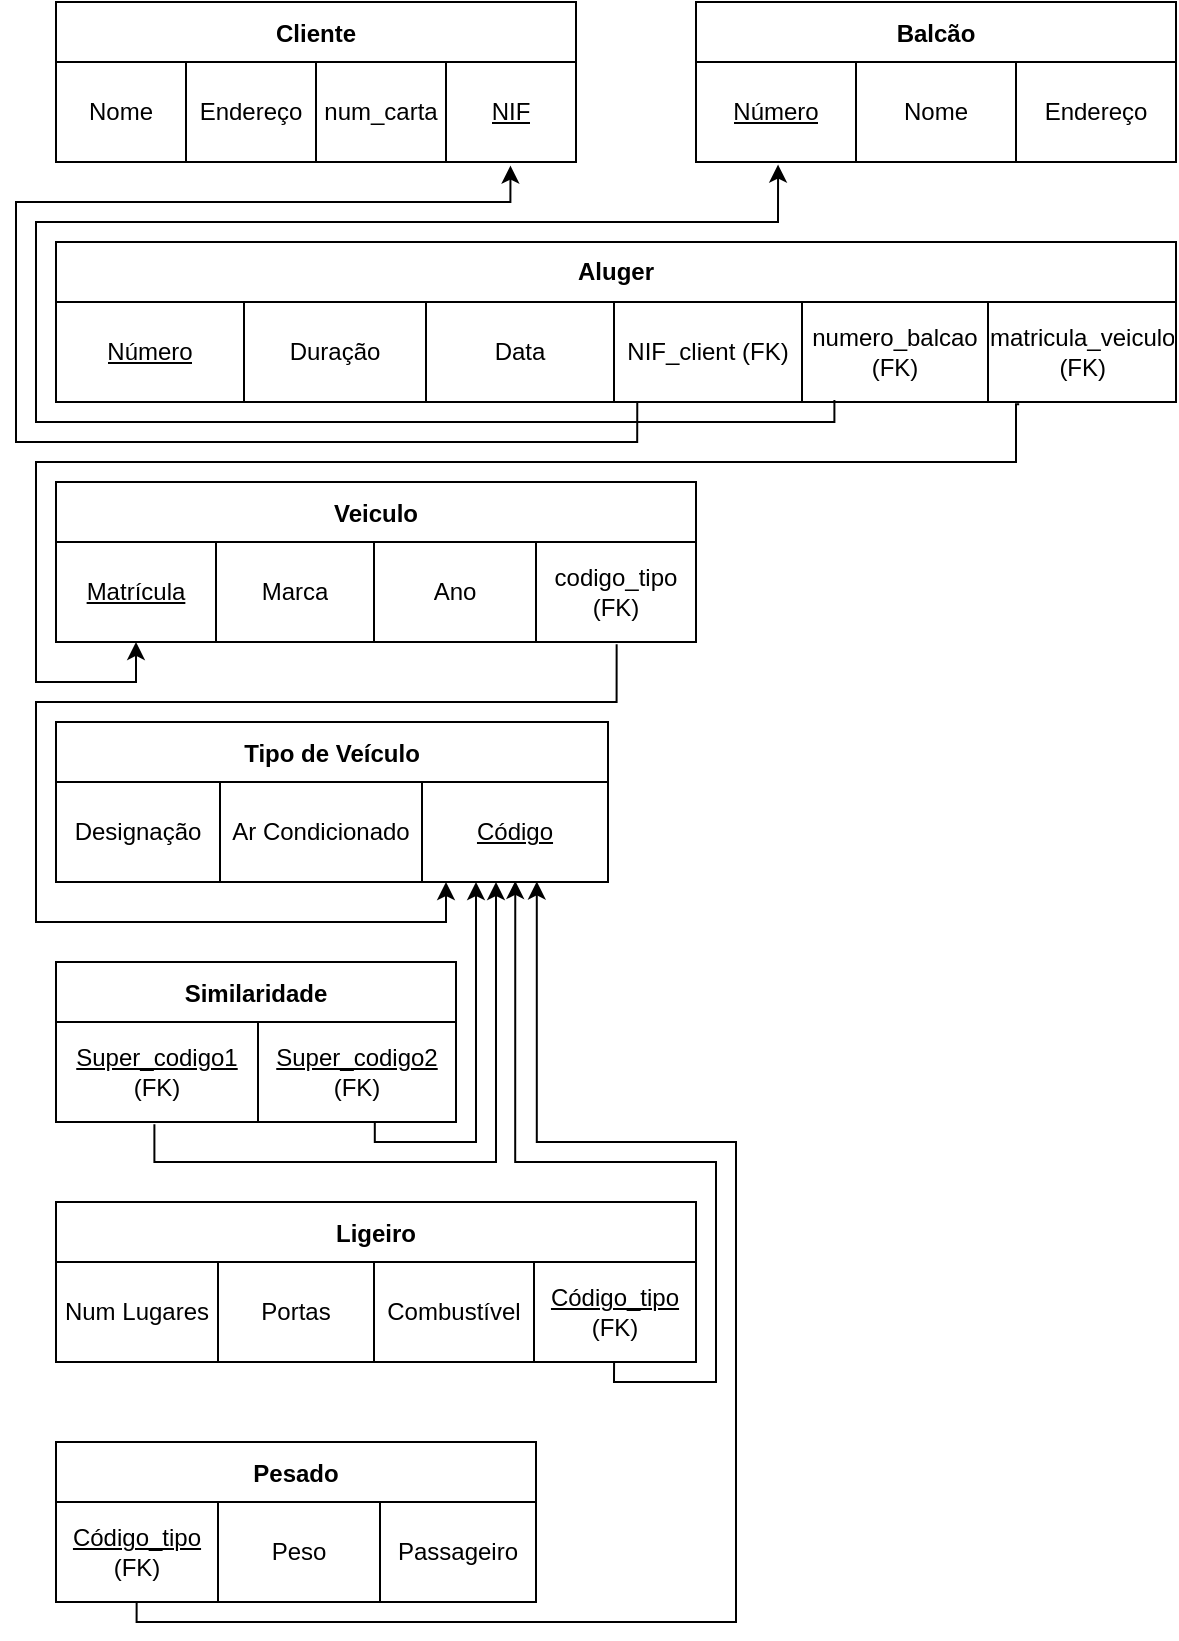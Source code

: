 <mxfile version="17.2.4" type="device" pages="6"><diagram id="apxTyeL_YBR4fcM9wDzW" name="3.1"><mxGraphModel dx="630" dy="490" grid="1" gridSize="10" guides="1" tooltips="1" connect="1" arrows="1" fold="1" page="1" pageScale="1" pageWidth="827" pageHeight="1169" math="0" shadow="0"><root><mxCell id="0"/><mxCell id="1" parent="0"/><mxCell id="2RSAtowy67wl-P5qB3Wk-16" value="Cliente" style="shape=table;startSize=30;container=1;collapsible=0;childLayout=tableLayout;fontStyle=1;align=center;" parent="1" vertex="1"><mxGeometry x="120" y="160" width="260" height="80" as="geometry"/></mxCell><mxCell id="2RSAtowy67wl-P5qB3Wk-17" value="" style="shape=tableRow;horizontal=0;startSize=0;swimlaneHead=0;swimlaneBody=0;top=0;left=0;bottom=0;right=0;collapsible=0;dropTarget=0;fillColor=none;points=[[0,0.5],[1,0.5]];portConstraint=eastwest;" parent="2RSAtowy67wl-P5qB3Wk-16" vertex="1"><mxGeometry y="30" width="260" height="50" as="geometry"/></mxCell><mxCell id="2RSAtowy67wl-P5qB3Wk-18" value="Nome" style="shape=partialRectangle;html=1;whiteSpace=wrap;connectable=0;fillColor=none;top=0;left=0;bottom=0;right=0;overflow=hidden;" parent="2RSAtowy67wl-P5qB3Wk-17" vertex="1"><mxGeometry width="65" height="50" as="geometry"><mxRectangle width="65" height="50" as="alternateBounds"/></mxGeometry></mxCell><mxCell id="2RSAtowy67wl-P5qB3Wk-19" value="Endereço" style="shape=partialRectangle;html=1;whiteSpace=wrap;connectable=0;fillColor=none;top=0;left=0;bottom=0;right=0;overflow=hidden;" parent="2RSAtowy67wl-P5qB3Wk-17" vertex="1"><mxGeometry x="65" width="65" height="50" as="geometry"><mxRectangle width="65" height="50" as="alternateBounds"/></mxGeometry></mxCell><mxCell id="2RSAtowy67wl-P5qB3Wk-20" value="num_carta" style="shape=partialRectangle;html=1;whiteSpace=wrap;connectable=0;fillColor=none;top=0;left=0;bottom=0;right=0;overflow=hidden;" parent="2RSAtowy67wl-P5qB3Wk-17" vertex="1"><mxGeometry x="130" width="65" height="50" as="geometry"><mxRectangle width="65" height="50" as="alternateBounds"/></mxGeometry></mxCell><mxCell id="2RSAtowy67wl-P5qB3Wk-29" value="&lt;u&gt;NIF&lt;/u&gt;" style="shape=partialRectangle;html=1;whiteSpace=wrap;connectable=0;fillColor=none;top=0;left=0;bottom=0;right=0;overflow=hidden;" parent="2RSAtowy67wl-P5qB3Wk-17" vertex="1"><mxGeometry x="195" width="65" height="50" as="geometry"><mxRectangle width="65" height="50" as="alternateBounds"/></mxGeometry></mxCell><mxCell id="ERjMM8lQykCj0V32fZu7-1" value="Aluger" style="shape=table;startSize=30;container=1;collapsible=0;childLayout=tableLayout;fontStyle=1;align=center;whiteSpace=wrap;" parent="1" vertex="1"><mxGeometry x="120" y="280" width="560" height="80" as="geometry"/></mxCell><mxCell id="ERjMM8lQykCj0V32fZu7-2" value="" style="shape=tableRow;horizontal=0;startSize=0;swimlaneHead=0;swimlaneBody=0;top=0;left=0;bottom=0;right=0;collapsible=0;dropTarget=0;fillColor=none;points=[[0,0.5],[1,0.5]];portConstraint=eastwest;" parent="ERjMM8lQykCj0V32fZu7-1" vertex="1"><mxGeometry y="30" width="560" height="50" as="geometry"/></mxCell><mxCell id="ERjMM8lQykCj0V32fZu7-3" value="&lt;u&gt;Número&lt;/u&gt;" style="shape=partialRectangle;html=1;whiteSpace=wrap;connectable=0;fillColor=none;top=0;left=0;bottom=0;right=0;overflow=hidden;" parent="ERjMM8lQykCj0V32fZu7-2" vertex="1"><mxGeometry width="94" height="50" as="geometry"><mxRectangle width="94" height="50" as="alternateBounds"/></mxGeometry></mxCell><mxCell id="ERjMM8lQykCj0V32fZu7-4" value="Duração" style="shape=partialRectangle;html=1;whiteSpace=wrap;connectable=0;fillColor=none;top=0;left=0;bottom=0;right=0;overflow=hidden;" parent="ERjMM8lQykCj0V32fZu7-2" vertex="1"><mxGeometry x="94" width="91" height="50" as="geometry"><mxRectangle width="91" height="50" as="alternateBounds"/></mxGeometry></mxCell><mxCell id="ERjMM8lQykCj0V32fZu7-5" value="Data" style="shape=partialRectangle;html=1;whiteSpace=wrap;connectable=0;fillColor=none;top=0;left=0;bottom=0;right=0;overflow=hidden;" parent="ERjMM8lQykCj0V32fZu7-2" vertex="1"><mxGeometry x="185" width="94" height="50" as="geometry"><mxRectangle width="94" height="50" as="alternateBounds"/></mxGeometry></mxCell><mxCell id="xyYoALWSUkxfO5FwVvGS-1" value="NIF_client (FK)" style="shape=partialRectangle;html=1;whiteSpace=wrap;connectable=0;fillColor=none;top=0;left=0;bottom=0;right=0;overflow=hidden;" parent="ERjMM8lQykCj0V32fZu7-2" vertex="1"><mxGeometry x="279" width="94" height="50" as="geometry"><mxRectangle width="94" height="50" as="alternateBounds"/></mxGeometry></mxCell><mxCell id="xyYoALWSUkxfO5FwVvGS-2" value="numero_balcao&lt;br&gt;(FK)" style="shape=partialRectangle;html=1;connectable=0;fillColor=none;top=0;left=0;bottom=0;right=0;overflow=hidden;whiteSpace=wrap;" parent="ERjMM8lQykCj0V32fZu7-2" vertex="1"><mxGeometry x="373" width="93" height="50" as="geometry"><mxRectangle width="93" height="50" as="alternateBounds"/></mxGeometry></mxCell><mxCell id="xyYoALWSUkxfO5FwVvGS-3" value="matricula_veiculo&lt;br&gt;(FK)" style="shape=partialRectangle;html=1;whiteSpace=wrap;connectable=0;fillColor=none;top=0;left=0;bottom=0;right=0;overflow=hidden;" parent="ERjMM8lQykCj0V32fZu7-2" vertex="1"><mxGeometry x="466" width="94" height="50" as="geometry"><mxRectangle width="94" height="50" as="alternateBounds"/></mxGeometry></mxCell><mxCell id="ERjMM8lQykCj0V32fZu7-7" value="Balcão" style="shape=table;startSize=30;container=1;collapsible=0;childLayout=tableLayout;fontStyle=1;align=center;" parent="1" vertex="1"><mxGeometry x="440" y="160" width="240" height="80" as="geometry"/></mxCell><mxCell id="ERjMM8lQykCj0V32fZu7-8" value="" style="shape=tableRow;horizontal=0;startSize=0;swimlaneHead=0;swimlaneBody=0;top=0;left=0;bottom=0;right=0;collapsible=0;dropTarget=0;fillColor=none;points=[[0,0.5],[1,0.5]];portConstraint=eastwest;" parent="ERjMM8lQykCj0V32fZu7-7" vertex="1"><mxGeometry y="30" width="240" height="50" as="geometry"/></mxCell><mxCell id="ERjMM8lQykCj0V32fZu7-9" value="&lt;u&gt;Número&lt;/u&gt;" style="shape=partialRectangle;html=1;whiteSpace=wrap;connectable=0;fillColor=none;top=0;left=0;bottom=0;right=0;overflow=hidden;" parent="ERjMM8lQykCj0V32fZu7-8" vertex="1"><mxGeometry width="80" height="50" as="geometry"><mxRectangle width="80" height="50" as="alternateBounds"/></mxGeometry></mxCell><mxCell id="ERjMM8lQykCj0V32fZu7-10" value="Nome" style="shape=partialRectangle;html=1;whiteSpace=wrap;connectable=0;fillColor=none;top=0;left=0;bottom=0;right=0;overflow=hidden;" parent="ERjMM8lQykCj0V32fZu7-8" vertex="1"><mxGeometry x="80" width="80" height="50" as="geometry"><mxRectangle width="80" height="50" as="alternateBounds"/></mxGeometry></mxCell><mxCell id="ERjMM8lQykCj0V32fZu7-11" value="Endereço" style="shape=partialRectangle;html=1;whiteSpace=wrap;connectable=0;fillColor=none;top=0;left=0;bottom=0;right=0;overflow=hidden;" parent="ERjMM8lQykCj0V32fZu7-8" vertex="1"><mxGeometry x="160" width="80" height="50" as="geometry"><mxRectangle width="80" height="50" as="alternateBounds"/></mxGeometry></mxCell><mxCell id="ERjMM8lQykCj0V32fZu7-12" value="Veiculo" style="shape=table;startSize=30;container=1;collapsible=0;childLayout=tableLayout;fontStyle=1;align=center;" parent="1" vertex="1"><mxGeometry x="120" y="400" width="320" height="80" as="geometry"/></mxCell><mxCell id="ERjMM8lQykCj0V32fZu7-13" value="" style="shape=tableRow;horizontal=0;startSize=0;swimlaneHead=0;swimlaneBody=0;top=0;left=0;bottom=0;right=0;collapsible=0;dropTarget=0;fillColor=none;points=[[0,0.5],[1,0.5]];portConstraint=eastwest;" parent="ERjMM8lQykCj0V32fZu7-12" vertex="1"><mxGeometry y="30" width="320" height="50" as="geometry"/></mxCell><mxCell id="ERjMM8lQykCj0V32fZu7-14" value="&lt;u&gt;Matrícula&lt;/u&gt;" style="shape=partialRectangle;html=1;whiteSpace=wrap;connectable=0;fillColor=none;top=0;left=0;bottom=0;right=0;overflow=hidden;" parent="ERjMM8lQykCj0V32fZu7-13" vertex="1"><mxGeometry width="80" height="50" as="geometry"><mxRectangle width="80" height="50" as="alternateBounds"/></mxGeometry></mxCell><mxCell id="ERjMM8lQykCj0V32fZu7-15" value="Marca" style="shape=partialRectangle;html=1;whiteSpace=wrap;connectable=0;fillColor=none;top=0;left=0;bottom=0;right=0;overflow=hidden;" parent="ERjMM8lQykCj0V32fZu7-13" vertex="1"><mxGeometry x="80" width="79" height="50" as="geometry"><mxRectangle width="79" height="50" as="alternateBounds"/></mxGeometry></mxCell><mxCell id="ERjMM8lQykCj0V32fZu7-16" value="Ano" style="shape=partialRectangle;html=1;whiteSpace=wrap;connectable=0;fillColor=none;top=0;left=0;bottom=0;right=0;overflow=hidden;" parent="ERjMM8lQykCj0V32fZu7-13" vertex="1"><mxGeometry x="159" width="81" height="50" as="geometry"><mxRectangle width="81" height="50" as="alternateBounds"/></mxGeometry></mxCell><mxCell id="xyYoALWSUkxfO5FwVvGS-7" value="codigo_tipo (FK)" style="shape=partialRectangle;html=1;whiteSpace=wrap;connectable=0;fillColor=none;top=0;left=0;bottom=0;right=0;overflow=hidden;" parent="ERjMM8lQykCj0V32fZu7-13" vertex="1"><mxGeometry x="240" width="80" height="50" as="geometry"><mxRectangle width="80" height="50" as="alternateBounds"/></mxGeometry></mxCell><mxCell id="ERjMM8lQykCj0V32fZu7-17" value="Tipo de Veículo" style="shape=table;startSize=30;container=1;collapsible=0;childLayout=tableLayout;fontStyle=1;align=center;" parent="1" vertex="1"><mxGeometry x="120" y="520" width="276" height="80" as="geometry"/></mxCell><mxCell id="ERjMM8lQykCj0V32fZu7-18" value="" style="shape=tableRow;horizontal=0;startSize=0;swimlaneHead=0;swimlaneBody=0;top=0;left=0;bottom=0;right=0;collapsible=0;dropTarget=0;fillColor=none;points=[[0,0.5],[1,0.5]];portConstraint=eastwest;" parent="ERjMM8lQykCj0V32fZu7-17" vertex="1"><mxGeometry y="30" width="276" height="50" as="geometry"/></mxCell><mxCell id="ERjMM8lQykCj0V32fZu7-19" value="Designação" style="shape=partialRectangle;html=1;whiteSpace=wrap;connectable=0;fillColor=none;top=0;left=0;bottom=0;right=0;overflow=hidden;" parent="ERjMM8lQykCj0V32fZu7-18" vertex="1"><mxGeometry width="82" height="50" as="geometry"><mxRectangle width="82" height="50" as="alternateBounds"/></mxGeometry></mxCell><mxCell id="ERjMM8lQykCj0V32fZu7-20" value="Ar Condicionado" style="shape=partialRectangle;html=1;whiteSpace=wrap;connectable=0;fillColor=none;top=0;left=0;bottom=0;right=0;overflow=hidden;" parent="ERjMM8lQykCj0V32fZu7-18" vertex="1"><mxGeometry x="82" width="101" height="50" as="geometry"><mxRectangle width="101" height="50" as="alternateBounds"/></mxGeometry></mxCell><mxCell id="ERjMM8lQykCj0V32fZu7-21" value="&lt;u&gt;Código&lt;/u&gt;" style="shape=partialRectangle;html=1;whiteSpace=wrap;connectable=0;fillColor=none;top=0;left=0;bottom=0;right=0;overflow=hidden;" parent="ERjMM8lQykCj0V32fZu7-18" vertex="1"><mxGeometry x="183" width="93" height="50" as="geometry"><mxRectangle width="93" height="50" as="alternateBounds"/></mxGeometry></mxCell><mxCell id="ERjMM8lQykCj0V32fZu7-25" value="Ligeiro" style="shape=table;startSize=30;container=1;collapsible=0;childLayout=tableLayout;fontStyle=1;align=center;" parent="1" vertex="1"><mxGeometry x="120" y="760" width="320" height="80" as="geometry"/></mxCell><mxCell id="ERjMM8lQykCj0V32fZu7-26" value="" style="shape=tableRow;horizontal=0;startSize=0;swimlaneHead=0;swimlaneBody=0;top=0;left=0;bottom=0;right=0;collapsible=0;dropTarget=0;fillColor=none;points=[[0,0.5],[1,0.5]];portConstraint=eastwest;" parent="ERjMM8lQykCj0V32fZu7-25" vertex="1"><mxGeometry y="30" width="320" height="50" as="geometry"/></mxCell><mxCell id="ERjMM8lQykCj0V32fZu7-27" value="Num Lugares" style="shape=partialRectangle;html=1;whiteSpace=wrap;connectable=0;fillColor=none;top=0;left=0;bottom=0;right=0;overflow=hidden;" parent="ERjMM8lQykCj0V32fZu7-26" vertex="1"><mxGeometry width="81" height="50" as="geometry"><mxRectangle width="81" height="50" as="alternateBounds"/></mxGeometry></mxCell><mxCell id="ERjMM8lQykCj0V32fZu7-28" value="Portas" style="shape=partialRectangle;html=1;whiteSpace=wrap;connectable=0;fillColor=none;top=0;left=0;bottom=0;right=0;overflow=hidden;" parent="ERjMM8lQykCj0V32fZu7-26" vertex="1"><mxGeometry x="81" width="78" height="50" as="geometry"><mxRectangle width="78" height="50" as="alternateBounds"/></mxGeometry></mxCell><mxCell id="ERjMM8lQykCj0V32fZu7-29" value="Combustível" style="shape=partialRectangle;html=1;whiteSpace=wrap;connectable=0;fillColor=none;top=0;left=0;bottom=0;right=0;overflow=hidden;" parent="ERjMM8lQykCj0V32fZu7-26" vertex="1"><mxGeometry x="159" width="80" height="50" as="geometry"><mxRectangle width="80" height="50" as="alternateBounds"/></mxGeometry></mxCell><mxCell id="xyYoALWSUkxfO5FwVvGS-19" value="&lt;u&gt;Código_tipo&lt;br&gt;&lt;/u&gt;(FK)" style="shape=partialRectangle;html=1;whiteSpace=wrap;connectable=0;fillColor=none;top=0;left=0;bottom=0;right=0;overflow=hidden;" parent="ERjMM8lQykCj0V32fZu7-26" vertex="1"><mxGeometry x="239" width="81" height="50" as="geometry"><mxRectangle width="81" height="50" as="alternateBounds"/></mxGeometry></mxCell><mxCell id="ERjMM8lQykCj0V32fZu7-30" value="Pesado" style="shape=table;startSize=30;container=1;collapsible=0;childLayout=tableLayout;fontStyle=1;align=center;" parent="1" vertex="1"><mxGeometry x="120" y="880" width="240" height="80" as="geometry"/></mxCell><mxCell id="ERjMM8lQykCj0V32fZu7-31" value="" style="shape=tableRow;horizontal=0;startSize=0;swimlaneHead=0;swimlaneBody=0;top=0;left=0;bottom=0;right=0;collapsible=0;dropTarget=0;fillColor=none;points=[[0,0.5],[1,0.5]];portConstraint=eastwest;" parent="ERjMM8lQykCj0V32fZu7-30" vertex="1"><mxGeometry y="30" width="240" height="50" as="geometry"/></mxCell><mxCell id="xyYoALWSUkxfO5FwVvGS-20" value="&lt;u&gt;Código_tipo&lt;/u&gt;&lt;br&gt;(FK)" style="shape=partialRectangle;html=1;whiteSpace=wrap;connectable=0;fillColor=none;top=0;left=0;bottom=0;right=0;overflow=hidden;" parent="ERjMM8lQykCj0V32fZu7-31" vertex="1"><mxGeometry width="81" height="50" as="geometry"><mxRectangle width="81" height="50" as="alternateBounds"/></mxGeometry></mxCell><mxCell id="ERjMM8lQykCj0V32fZu7-32" value="Peso" style="shape=partialRectangle;html=1;whiteSpace=wrap;connectable=0;fillColor=none;top=0;left=0;bottom=0;right=0;overflow=hidden;" parent="ERjMM8lQykCj0V32fZu7-31" vertex="1"><mxGeometry x="81" width="81" height="50" as="geometry"><mxRectangle width="81" height="50" as="alternateBounds"/></mxGeometry></mxCell><mxCell id="ERjMM8lQykCj0V32fZu7-33" value="Passageiro" style="shape=partialRectangle;html=1;whiteSpace=wrap;connectable=0;fillColor=none;top=0;left=0;bottom=0;right=0;overflow=hidden;" parent="ERjMM8lQykCj0V32fZu7-31" vertex="1"><mxGeometry x="162" width="78" height="50" as="geometry"><mxRectangle width="78" height="50" as="alternateBounds"/></mxGeometry></mxCell><mxCell id="xyYoALWSUkxfO5FwVvGS-4" value="" style="endArrow=classic;html=1;rounded=0;entryX=0.874;entryY=1.036;entryDx=0;entryDy=0;entryPerimeter=0;edgeStyle=orthogonalEdgeStyle;exitX=0.519;exitY=0.993;exitDx=0;exitDy=0;exitPerimeter=0;" parent="1" source="ERjMM8lQykCj0V32fZu7-2" target="2RSAtowy67wl-P5qB3Wk-17" edge="1"><mxGeometry width="50" height="50" relative="1" as="geometry"><mxPoint x="140" y="400" as="sourcePoint"/><mxPoint x="190" y="350" as="targetPoint"/><Array as="points"><mxPoint x="411" y="380"/><mxPoint x="100" y="380"/><mxPoint x="100" y="260"/><mxPoint x="347" y="260"/></Array></mxGeometry></mxCell><mxCell id="xyYoALWSUkxfO5FwVvGS-5" value="" style="endArrow=classic;html=1;rounded=0;edgeStyle=orthogonalEdgeStyle;exitX=0.86;exitY=1.022;exitDx=0;exitDy=0;exitPerimeter=0;entryX=0.125;entryY=0.999;entryDx=0;entryDy=0;entryPerimeter=0;" parent="1" source="ERjMM8lQykCj0V32fZu7-2" target="ERjMM8lQykCj0V32fZu7-13" edge="1"><mxGeometry width="50" height="50" relative="1" as="geometry"><mxPoint x="130" y="550" as="sourcePoint"/><mxPoint x="180" y="500" as="targetPoint"/><Array as="points"><mxPoint x="600" y="361"/><mxPoint x="600" y="390"/><mxPoint x="110" y="390"/><mxPoint x="110" y="500"/><mxPoint x="160" y="500"/></Array></mxGeometry></mxCell><mxCell id="xyYoALWSUkxfO5FwVvGS-6" value="" style="endArrow=classic;html=1;rounded=0;entryX=0.171;entryY=1.026;entryDx=0;entryDy=0;entryPerimeter=0;edgeStyle=orthogonalEdgeStyle;exitX=0.695;exitY=0.981;exitDx=0;exitDy=0;exitPerimeter=0;" parent="1" source="ERjMM8lQykCj0V32fZu7-2" target="ERjMM8lQykCj0V32fZu7-8" edge="1"><mxGeometry width="50" height="50" relative="1" as="geometry"><mxPoint x="210" y="370" as="sourcePoint"/><mxPoint x="363.358" y="251.8" as="targetPoint"/><Array as="points"><mxPoint x="509" y="370"/><mxPoint x="110" y="370"/><mxPoint x="110" y="270"/><mxPoint x="481" y="270"/></Array></mxGeometry></mxCell><mxCell id="xyYoALWSUkxfO5FwVvGS-8" style="edgeStyle=orthogonalEdgeStyle;rounded=0;orthogonalLoop=1;jettySize=auto;html=1;exitX=0.876;exitY=1.022;exitDx=0;exitDy=0;exitPerimeter=0;" parent="1" source="ERjMM8lQykCj0V32fZu7-13" edge="1"><mxGeometry relative="1" as="geometry"><mxPoint x="315" y="600" as="targetPoint"/><Array as="points"><mxPoint x="400" y="510"/><mxPoint x="110" y="510"/><mxPoint x="110" y="620"/><mxPoint x="315" y="620"/></Array></mxGeometry></mxCell><mxCell id="xyYoALWSUkxfO5FwVvGS-10" value="Similaridade" style="shape=table;startSize=30;container=1;collapsible=0;childLayout=tableLayout;fontStyle=1;align=center;" parent="1" vertex="1"><mxGeometry x="120" y="640" width="200" height="80" as="geometry"/></mxCell><mxCell id="xyYoALWSUkxfO5FwVvGS-11" value="" style="shape=tableRow;horizontal=0;startSize=0;swimlaneHead=0;swimlaneBody=0;top=0;left=0;bottom=0;right=0;collapsible=0;dropTarget=0;fillColor=none;points=[[0,0.5],[1,0.5]];portConstraint=eastwest;" parent="xyYoALWSUkxfO5FwVvGS-10" vertex="1"><mxGeometry y="30" width="200" height="50" as="geometry"/></mxCell><mxCell id="xyYoALWSUkxfO5FwVvGS-12" value="&lt;u&gt;Super_codigo1&lt;br&gt;&lt;/u&gt;(FK)" style="shape=partialRectangle;html=1;whiteSpace=wrap;connectable=0;fillColor=none;top=0;left=0;bottom=0;right=0;overflow=hidden;" parent="xyYoALWSUkxfO5FwVvGS-11" vertex="1"><mxGeometry width="101" height="50" as="geometry"><mxRectangle width="101" height="50" as="alternateBounds"/></mxGeometry></mxCell><mxCell id="xyYoALWSUkxfO5FwVvGS-13" value="&lt;u&gt;Super_codigo2&lt;/u&gt;&lt;br&gt;(FK)" style="shape=partialRectangle;html=1;whiteSpace=wrap;connectable=0;fillColor=none;top=0;left=0;bottom=0;right=0;overflow=hidden;" parent="xyYoALWSUkxfO5FwVvGS-11" vertex="1"><mxGeometry x="101" width="99" height="50" as="geometry"><mxRectangle width="99" height="50" as="alternateBounds"/></mxGeometry></mxCell><mxCell id="xyYoALWSUkxfO5FwVvGS-16" value="" style="endArrow=classic;html=1;rounded=0;edgeStyle=orthogonalEdgeStyle;exitX=0.246;exitY=1.022;exitDx=0;exitDy=0;exitPerimeter=0;" parent="1" source="xyYoALWSUkxfO5FwVvGS-11" edge="1"><mxGeometry width="50" height="50" relative="1" as="geometry"><mxPoint x="370" y="790" as="sourcePoint"/><mxPoint x="340" y="600" as="targetPoint"/><Array as="points"><mxPoint x="169" y="740"/><mxPoint x="340" y="740"/></Array></mxGeometry></mxCell><mxCell id="xyYoALWSUkxfO5FwVvGS-18" value="" style="endArrow=classic;html=1;rounded=0;edgeStyle=orthogonalEdgeStyle;exitX=0.797;exitY=1.003;exitDx=0;exitDy=0;exitPerimeter=0;" parent="1" source="xyYoALWSUkxfO5FwVvGS-11" edge="1"><mxGeometry width="50" height="50" relative="1" as="geometry"><mxPoint x="179.2" y="731.1" as="sourcePoint"/><mxPoint x="330" y="600" as="targetPoint"/><Array as="points"><mxPoint x="279" y="730"/><mxPoint x="330" y="730"/><mxPoint x="330" y="600"/></Array></mxGeometry></mxCell><mxCell id="xyYoALWSUkxfO5FwVvGS-21" value="" style="endArrow=classic;html=1;rounded=0;exitX=0.872;exitY=0.999;exitDx=0;exitDy=0;exitPerimeter=0;edgeStyle=orthogonalEdgeStyle;entryX=0.832;entryY=0.989;entryDx=0;entryDy=0;entryPerimeter=0;" parent="1" source="ERjMM8lQykCj0V32fZu7-26" target="ERjMM8lQykCj0V32fZu7-18" edge="1"><mxGeometry width="50" height="50" relative="1" as="geometry"><mxPoint x="490" y="860" as="sourcePoint"/><mxPoint x="390" y="670" as="targetPoint"/><Array as="points"><mxPoint x="399" y="850"/><mxPoint x="450" y="850"/><mxPoint x="450" y="740"/><mxPoint x="350" y="740"/></Array></mxGeometry></mxCell><mxCell id="xyYoALWSUkxfO5FwVvGS-22" value="" style="endArrow=classic;html=1;rounded=0;exitX=0.168;exitY=1.008;exitDx=0;exitDy=0;exitPerimeter=0;edgeStyle=orthogonalEdgeStyle;entryX=0.871;entryY=0.994;entryDx=0;entryDy=0;entryPerimeter=0;" parent="1" source="ERjMM8lQykCj0V32fZu7-31" target="ERjMM8lQykCj0V32fZu7-18" edge="1"><mxGeometry width="50" height="50" relative="1" as="geometry"><mxPoint x="409.04" y="849.95" as="sourcePoint"/><mxPoint x="360" y="600" as="targetPoint"/><Array as="points"><mxPoint x="160" y="970"/><mxPoint x="460" y="970"/><mxPoint x="460" y="730"/><mxPoint x="360" y="730"/></Array></mxGeometry></mxCell></root></mxGraphModel></diagram><diagram id="bZHdxpXLiMJkNm9tl3mk" name="3.2"><mxGraphModel dx="1102" dy="857" grid="1" gridSize="10" guides="1" tooltips="1" connect="1" arrows="1" fold="1" page="1" pageScale="1" pageWidth="850" pageHeight="1100" math="0" shadow="0"><root><mxCell id="0"/><mxCell id="1" parent="0"/><mxCell id="y834xkdyJQ3kF4uJwRDQ-1" value="Airport" style="shape=table;startSize=30;container=1;collapsible=0;childLayout=tableLayout;fontStyle=1;align=center;" parent="1" vertex="1"><mxGeometry x="80" y="40" width="240" height="80" as="geometry"/></mxCell><mxCell id="y834xkdyJQ3kF4uJwRDQ-2" value="" style="shape=tableRow;horizontal=0;startSize=0;swimlaneHead=0;swimlaneBody=0;top=0;left=0;bottom=0;right=0;collapsible=0;dropTarget=0;fillColor=none;points=[[0,0.5],[1,0.5]];portConstraint=eastwest;" parent="y834xkdyJQ3kF4uJwRDQ-1" vertex="1"><mxGeometry y="30" width="240" height="50" as="geometry"/></mxCell><mxCell id="y834xkdyJQ3kF4uJwRDQ-3" value="&lt;u&gt;code&lt;/u&gt;" style="shape=partialRectangle;html=1;whiteSpace=wrap;connectable=0;fillColor=none;top=0;left=0;bottom=0;right=0;overflow=hidden;" parent="y834xkdyJQ3kF4uJwRDQ-2" vertex="1"><mxGeometry width="80" height="50" as="geometry"><mxRectangle width="80" height="50" as="alternateBounds"/></mxGeometry></mxCell><mxCell id="y834xkdyJQ3kF4uJwRDQ-4" value="city" style="shape=partialRectangle;html=1;whiteSpace=wrap;connectable=0;fillColor=none;top=0;left=0;bottom=0;right=0;overflow=hidden;" parent="y834xkdyJQ3kF4uJwRDQ-2" vertex="1"><mxGeometry x="80" width="40" height="50" as="geometry"><mxRectangle width="40" height="50" as="alternateBounds"/></mxGeometry></mxCell><mxCell id="y834xkdyJQ3kF4uJwRDQ-5" value="state" style="shape=partialRectangle;html=1;whiteSpace=wrap;connectable=0;fillColor=none;top=0;left=0;bottom=0;right=0;overflow=hidden;" parent="y834xkdyJQ3kF4uJwRDQ-2" vertex="1"><mxGeometry x="120" width="60" height="50" as="geometry"><mxRectangle width="60" height="50" as="alternateBounds"/></mxGeometry></mxCell><mxCell id="y834xkdyJQ3kF4uJwRDQ-14" value="name" style="shape=partialRectangle;html=1;whiteSpace=wrap;connectable=0;fillColor=none;top=0;left=0;bottom=0;right=0;overflow=hidden;" parent="y834xkdyJQ3kF4uJwRDQ-2" vertex="1"><mxGeometry x="180" width="60" height="50" as="geometry"><mxRectangle width="60" height="50" as="alternateBounds"/></mxGeometry></mxCell><mxCell id="y834xkdyJQ3kF4uJwRDQ-16" value="Flight" style="shape=table;startSize=30;container=1;collapsible=0;childLayout=tableLayout;fontStyle=1;align=center;" parent="1" vertex="1"><mxGeometry x="640" y="160" width="200" height="80" as="geometry"/></mxCell><mxCell id="y834xkdyJQ3kF4uJwRDQ-17" value="" style="shape=tableRow;horizontal=0;startSize=0;swimlaneHead=0;swimlaneBody=0;top=0;left=0;bottom=0;right=0;collapsible=0;dropTarget=0;fillColor=none;points=[[0,0.5],[1,0.5]];portConstraint=eastwest;" parent="y834xkdyJQ3kF4uJwRDQ-16" vertex="1"><mxGeometry y="30" width="200" height="50" as="geometry"/></mxCell><mxCell id="y834xkdyJQ3kF4uJwRDQ-18" value="&lt;u&gt;number&lt;/u&gt;" style="shape=partialRectangle;html=1;whiteSpace=wrap;connectable=0;fillColor=none;top=0;left=0;bottom=0;right=0;overflow=hidden;" parent="y834xkdyJQ3kF4uJwRDQ-17" vertex="1"><mxGeometry width="67" height="50" as="geometry"><mxRectangle width="67" height="50" as="alternateBounds"/></mxGeometry></mxCell><mxCell id="y834xkdyJQ3kF4uJwRDQ-19" value="airline" style="shape=partialRectangle;html=1;whiteSpace=wrap;connectable=0;fillColor=none;top=0;left=0;bottom=0;right=0;overflow=hidden;" parent="y834xkdyJQ3kF4uJwRDQ-17" vertex="1"><mxGeometry x="67" width="66" height="50" as="geometry"><mxRectangle width="66" height="50" as="alternateBounds"/></mxGeometry></mxCell><mxCell id="y834xkdyJQ3kF4uJwRDQ-20" value="weekdays" style="shape=partialRectangle;html=1;whiteSpace=wrap;connectable=0;fillColor=none;top=0;left=0;bottom=0;right=0;overflow=hidden;" parent="y834xkdyJQ3kF4uJwRDQ-17" vertex="1"><mxGeometry x="133" width="67" height="50" as="geometry"><mxRectangle width="67" height="50" as="alternateBounds"/></mxGeometry></mxCell><mxCell id="y834xkdyJQ3kF4uJwRDQ-22" value="Fares" style="shape=table;startSize=30;container=1;collapsible=0;childLayout=tableLayout;fontStyle=1;align=center;" parent="1" vertex="1"><mxGeometry x="520" y="320" width="320" height="80" as="geometry"/></mxCell><mxCell id="y834xkdyJQ3kF4uJwRDQ-23" value="" style="shape=tableRow;horizontal=0;startSize=0;swimlaneHead=0;swimlaneBody=0;top=0;left=0;bottom=0;right=0;collapsible=0;dropTarget=0;fillColor=none;points=[[0,0.5],[1,0.5]];portConstraint=eastwest;" parent="y834xkdyJQ3kF4uJwRDQ-22" vertex="1"><mxGeometry y="30" width="320" height="50" as="geometry"/></mxCell><mxCell id="y834xkdyJQ3kF4uJwRDQ-24" value="&lt;u&gt;flight_number&lt;/u&gt;&lt;br&gt;(FK)" style="shape=partialRectangle;html=1;whiteSpace=wrap;connectable=0;fillColor=none;top=0;left=0;bottom=0;right=0;overflow=hidden;" parent="y834xkdyJQ3kF4uJwRDQ-23" vertex="1"><mxGeometry width="90" height="50" as="geometry"><mxRectangle width="90" height="50" as="alternateBounds"/></mxGeometry></mxCell><mxCell id="y834xkdyJQ3kF4uJwRDQ-25" value="&lt;u&gt;code&lt;/u&gt;" style="shape=partialRectangle;html=1;whiteSpace=wrap;connectable=0;fillColor=none;top=0;left=0;bottom=0;right=0;overflow=hidden;" parent="y834xkdyJQ3kF4uJwRDQ-23" vertex="1"><mxGeometry x="90" width="70" height="50" as="geometry"><mxRectangle width="70" height="50" as="alternateBounds"/></mxGeometry></mxCell><mxCell id="y834xkdyJQ3kF4uJwRDQ-26" value="amount" style="shape=partialRectangle;html=1;whiteSpace=wrap;connectable=0;fillColor=none;top=0;left=0;bottom=0;right=0;overflow=hidden;" parent="y834xkdyJQ3kF4uJwRDQ-23" vertex="1"><mxGeometry x="160" width="81" height="50" as="geometry"><mxRectangle width="81" height="50" as="alternateBounds"/></mxGeometry></mxCell><mxCell id="y834xkdyJQ3kF4uJwRDQ-27" value="restrictions" style="shape=partialRectangle;html=1;whiteSpace=wrap;connectable=0;fillColor=none;top=0;left=0;bottom=0;right=0;overflow=hidden;" parent="y834xkdyJQ3kF4uJwRDQ-23" vertex="1"><mxGeometry x="241" width="79" height="50" as="geometry"><mxRectangle width="79" height="50" as="alternateBounds"/></mxGeometry></mxCell><mxCell id="y834xkdyJQ3kF4uJwRDQ-28" value="Flight Leg" style="shape=table;startSize=30;container=1;collapsible=0;childLayout=tableLayout;fontStyle=1;align=center;" parent="1" vertex="1"><mxGeometry x="360" y="40" width="480" height="80" as="geometry"/></mxCell><mxCell id="y834xkdyJQ3kF4uJwRDQ-29" value="" style="shape=tableRow;horizontal=0;startSize=0;swimlaneHead=0;swimlaneBody=0;top=0;left=0;bottom=0;right=0;collapsible=0;dropTarget=0;fillColor=none;points=[[0,0.5],[1,0.5]];portConstraint=eastwest;" parent="y834xkdyJQ3kF4uJwRDQ-28" vertex="1"><mxGeometry y="30" width="480" height="50" as="geometry"/></mxCell><mxCell id="y834xkdyJQ3kF4uJwRDQ-30" value="&lt;span&gt;dep_Code&lt;/span&gt;&lt;br&gt;&lt;span&gt;(FK)&lt;/span&gt;" style="shape=partialRectangle;html=1;whiteSpace=wrap;connectable=0;fillColor=none;top=0;left=0;bottom=0;right=0;overflow=hidden;" parent="y834xkdyJQ3kF4uJwRDQ-29" vertex="1"><mxGeometry width="80" height="50" as="geometry"><mxRectangle width="80" height="50" as="alternateBounds"/></mxGeometry></mxCell><mxCell id="y834xkdyJQ3kF4uJwRDQ-31" value="&lt;span&gt;arr_Code&lt;/span&gt;&lt;br&gt;&lt;span&gt;(FK)&lt;/span&gt;" style="shape=partialRectangle;html=1;whiteSpace=wrap;connectable=0;fillColor=none;top=0;left=0;bottom=0;right=0;overflow=hidden;" parent="y834xkdyJQ3kF4uJwRDQ-29" vertex="1"><mxGeometry x="80" width="80" height="50" as="geometry"><mxRectangle width="80" height="50" as="alternateBounds"/></mxGeometry></mxCell><mxCell id="y834xkdyJQ3kF4uJwRDQ-33" value="&lt;u&gt;leg_no&lt;/u&gt;" style="shape=partialRectangle;html=1;whiteSpace=wrap;connectable=0;fillColor=none;top=0;left=0;bottom=0;right=0;overflow=hidden;" parent="y834xkdyJQ3kF4uJwRDQ-29" vertex="1"><mxGeometry x="160" width="81" height="50" as="geometry"><mxRectangle width="81" height="50" as="alternateBounds"/></mxGeometry></mxCell><mxCell id="CBvwU_bkUeR2Wri6jvxI-14" value="&lt;u&gt;flight number&lt;/u&gt;&lt;br&gt;&lt;span&gt;(FK)&lt;/span&gt;" style="shape=partialRectangle;html=1;whiteSpace=wrap;connectable=0;fillColor=none;top=0;left=0;bottom=0;right=0;overflow=hidden;" parent="y834xkdyJQ3kF4uJwRDQ-29" vertex="1"><mxGeometry x="241" width="79" height="50" as="geometry"><mxRectangle width="79" height="50" as="alternateBounds"/></mxGeometry></mxCell><mxCell id="y834xkdyJQ3kF4uJwRDQ-34" value="dep_time" style="shape=partialRectangle;html=1;whiteSpace=wrap;connectable=0;fillColor=none;top=0;left=0;bottom=0;right=0;overflow=hidden;" parent="y834xkdyJQ3kF4uJwRDQ-29" vertex="1"><mxGeometry x="320" width="80" height="50" as="geometry"><mxRectangle width="80" height="50" as="alternateBounds"/></mxGeometry></mxCell><mxCell id="y834xkdyJQ3kF4uJwRDQ-35" value="arr_time" style="shape=partialRectangle;html=1;whiteSpace=wrap;connectable=0;fillColor=none;top=0;left=0;bottom=0;right=0;overflow=hidden;" parent="y834xkdyJQ3kF4uJwRDQ-29" vertex="1"><mxGeometry x="400" width="80" height="50" as="geometry"><mxRectangle width="80" height="50" as="alternateBounds"/></mxGeometry></mxCell><mxCell id="y834xkdyJQ3kF4uJwRDQ-37" value="Leg Instance" style="shape=table;startSize=30;container=1;collapsible=0;childLayout=tableLayout;fontStyle=1;align=center;" parent="1" vertex="1"><mxGeometry x="180" y="560" width="660" height="80" as="geometry"/></mxCell><mxCell id="y834xkdyJQ3kF4uJwRDQ-38" value="" style="shape=tableRow;horizontal=0;startSize=0;swimlaneHead=0;swimlaneBody=0;top=0;left=0;bottom=0;right=0;collapsible=0;dropTarget=0;fillColor=none;points=[[0,0.5],[1,0.5]];portConstraint=eastwest;" parent="y834xkdyJQ3kF4uJwRDQ-37" vertex="1"><mxGeometry y="30" width="660" height="50" as="geometry"/></mxCell><mxCell id="CBvwU_bkUeR2Wri6jvxI-13" value="&lt;u&gt;fligh number&lt;/u&gt;&lt;br&gt;&lt;span&gt;(FK)&lt;/span&gt;" style="shape=partialRectangle;html=1;whiteSpace=wrap;connectable=0;fillColor=none;top=0;left=0;bottom=0;right=0;overflow=hidden;" parent="y834xkdyJQ3kF4uJwRDQ-38" vertex="1"><mxGeometry width="70" height="50" as="geometry"><mxRectangle width="70" height="50" as="alternateBounds"/></mxGeometry></mxCell><mxCell id="y834xkdyJQ3kF4uJwRDQ-40" value="&lt;u&gt;leg_no&lt;/u&gt;&lt;br&gt;(FK)" style="shape=partialRectangle;html=1;whiteSpace=wrap;connectable=0;fillColor=none;top=0;left=0;bottom=0;right=0;overflow=hidden;" parent="y834xkdyJQ3kF4uJwRDQ-38" vertex="1"><mxGeometry x="70" width="69" height="50" as="geometry"><mxRectangle width="69" height="50" as="alternateBounds"/></mxGeometry></mxCell><mxCell id="CBvwU_bkUeR2Wri6jvxI-21" value="&lt;span&gt;airplane_Id&lt;/span&gt;&lt;br&gt;&lt;span&gt;(FK)&lt;/span&gt;" style="shape=partialRectangle;html=1;whiteSpace=wrap;connectable=0;fillColor=none;top=0;left=0;bottom=0;right=0;overflow=hidden;" parent="y834xkdyJQ3kF4uJwRDQ-38" vertex="1"><mxGeometry x="139" width="70" height="50" as="geometry"><mxRectangle width="70" height="50" as="alternateBounds"/></mxGeometry></mxCell><mxCell id="y834xkdyJQ3kF4uJwRDQ-42" value="&lt;span style=&quot;color: rgb(0 , 0 , 0) ; font-family: &amp;#34;helvetica&amp;#34; ; font-size: 12px ; font-style: normal ; font-weight: 400 ; letter-spacing: normal ; text-align: center ; text-indent: 0px ; text-transform: none ; word-spacing: 0px ; background-color: rgb(248 , 249 , 250)&quot;&gt;dep_code&lt;/span&gt;&lt;br style=&quot;color: rgb(0 , 0 , 0) ; font-family: &amp;#34;helvetica&amp;#34; ; font-size: 12px ; font-style: normal ; font-weight: 400 ; letter-spacing: normal ; text-align: center ; text-indent: 0px ; text-transform: none ; word-spacing: 0px ; background-color: rgb(248 , 249 , 250)&quot;&gt;&lt;span style=&quot;color: rgb(0 , 0 , 0) ; font-family: &amp;#34;helvetica&amp;#34; ; font-size: 12px ; font-style: normal ; font-weight: 400 ; letter-spacing: normal ; text-align: center ; text-indent: 0px ; text-transform: none ; word-spacing: 0px ; background-color: rgb(248 , 249 , 250) ; display: inline ; float: none&quot;&gt;(FK)&lt;/span&gt;" style="shape=partialRectangle;html=1;whiteSpace=wrap;connectable=0;fillColor=none;top=0;left=0;bottom=0;right=0;overflow=hidden;" parent="y834xkdyJQ3kF4uJwRDQ-38" vertex="1"><mxGeometry x="209" width="69" height="50" as="geometry"><mxRectangle width="69" height="50" as="alternateBounds"/></mxGeometry></mxCell><mxCell id="y834xkdyJQ3kF4uJwRDQ-43" value="arr_code&lt;br&gt;&lt;span&gt;(FK)&lt;/span&gt;" style="shape=partialRectangle;html=1;whiteSpace=wrap;connectable=0;fillColor=none;top=0;left=0;bottom=0;right=0;overflow=hidden;" parent="y834xkdyJQ3kF4uJwRDQ-38" vertex="1"><mxGeometry x="278" width="70" height="50" as="geometry"><mxRectangle width="70" height="50" as="alternateBounds"/></mxGeometry></mxCell><mxCell id="CBvwU_bkUeR2Wri6jvxI-23" value="&lt;u&gt;date&lt;/u&gt;" style="shape=partialRectangle;html=1;whiteSpace=wrap;connectable=0;fillColor=none;top=0;left=0;bottom=0;right=0;overflow=hidden;" parent="y834xkdyJQ3kF4uJwRDQ-38" vertex="1"><mxGeometry x="348" width="69" height="50" as="geometry"><mxRectangle width="69" height="50" as="alternateBounds"/></mxGeometry></mxCell><mxCell id="y834xkdyJQ3kF4uJwRDQ-44" value="&lt;span style=&quot;color: rgb(0 , 0 , 0) ; font-family: &amp;#34;helvetica&amp;#34; ; font-size: 12px ; font-style: normal ; font-weight: 400 ; letter-spacing: normal ; text-align: center ; text-indent: 0px ; text-transform: none ; word-spacing: 0px ; background-color: rgb(248 , 249 , 250) ; display: inline ; float: none&quot;&gt;dep_time&lt;/span&gt;" style="shape=partialRectangle;html=1;whiteSpace=wrap;connectable=0;fillColor=none;top=0;left=0;bottom=0;right=0;overflow=hidden;" parent="y834xkdyJQ3kF4uJwRDQ-38" vertex="1"><mxGeometry x="417" width="70" height="50" as="geometry"><mxRectangle width="70" height="50" as="alternateBounds"/></mxGeometry></mxCell><mxCell id="y834xkdyJQ3kF4uJwRDQ-45" value="&lt;span style=&quot;color: rgb(0 , 0 , 0) ; font-family: &amp;#34;helvetica&amp;#34; ; font-size: 12px ; font-style: normal ; font-weight: 400 ; letter-spacing: normal ; text-align: center ; text-indent: 0px ; text-transform: none ; word-spacing: 0px ; background-color: rgb(248 , 249 , 250) ; display: inline ; float: none&quot;&gt;arr_time&lt;/span&gt;" style="shape=partialRectangle;html=1;whiteSpace=wrap;connectable=0;fillColor=none;top=0;left=0;bottom=0;right=0;overflow=hidden;" parent="y834xkdyJQ3kF4uJwRDQ-38" vertex="1"><mxGeometry x="487" width="70" height="50" as="geometry"><mxRectangle width="70" height="50" as="alternateBounds"/></mxGeometry></mxCell><mxCell id="y834xkdyJQ3kF4uJwRDQ-52" value="no_avail_seats" style="shape=partialRectangle;html=1;whiteSpace=wrap;connectable=0;fillColor=none;top=0;left=0;bottom=0;right=0;overflow=hidden;" parent="y834xkdyJQ3kF4uJwRDQ-38" vertex="1"><mxGeometry x="557" width="103" height="50" as="geometry"><mxRectangle width="103" height="50" as="alternateBounds"/></mxGeometry></mxCell><mxCell id="y834xkdyJQ3kF4uJwRDQ-53" value="Seat" style="shape=table;startSize=30;container=1;collapsible=0;childLayout=tableLayout;fontStyle=1;align=center;" parent="1" vertex="1"><mxGeometry x="240" y="720" width="600" height="80" as="geometry"/></mxCell><mxCell id="y834xkdyJQ3kF4uJwRDQ-54" value="" style="shape=tableRow;horizontal=0;startSize=0;swimlaneHead=0;swimlaneBody=0;top=0;left=0;bottom=0;right=0;collapsible=0;dropTarget=0;fillColor=none;points=[[0,0.5],[1,0.5]];portConstraint=eastwest;" parent="y834xkdyJQ3kF4uJwRDQ-53" vertex="1"><mxGeometry y="30" width="600" height="50" as="geometry"/></mxCell><mxCell id="y834xkdyJQ3kF4uJwRDQ-55" value="&lt;u&gt;seat_no&lt;/u&gt;" style="shape=partialRectangle;html=1;whiteSpace=wrap;connectable=0;fillColor=none;top=0;left=0;bottom=0;right=0;overflow=hidden;" parent="y834xkdyJQ3kF4uJwRDQ-54" vertex="1"><mxGeometry width="100" height="50" as="geometry"><mxRectangle width="100" height="50" as="alternateBounds"/></mxGeometry></mxCell><mxCell id="y834xkdyJQ3kF4uJwRDQ-56" value="&lt;u&gt;date&lt;/u&gt;&lt;br&gt;(FK)" style="shape=partialRectangle;html=1;whiteSpace=wrap;connectable=0;fillColor=none;top=0;left=0;bottom=0;right=0;overflow=hidden;" parent="y834xkdyJQ3kF4uJwRDQ-54" vertex="1"><mxGeometry x="100" width="100" height="50" as="geometry"><mxRectangle width="100" height="50" as="alternateBounds"/></mxGeometry></mxCell><mxCell id="y834xkdyJQ3kF4uJwRDQ-57" value="&lt;u&gt;leg_no&lt;/u&gt;&lt;br&gt;&lt;span&gt;(FK)&lt;/span&gt;" style="shape=partialRectangle;html=1;whiteSpace=wrap;connectable=0;fillColor=none;top=0;left=0;bottom=0;right=0;overflow=hidden;" parent="y834xkdyJQ3kF4uJwRDQ-54" vertex="1"><mxGeometry x="200" width="100" height="50" as="geometry"><mxRectangle width="100" height="50" as="alternateBounds"/></mxGeometry></mxCell><mxCell id="y834xkdyJQ3kF4uJwRDQ-58" value="&lt;u style=&quot;color: rgb(0 , 0 , 0) ; font-family: &amp;#34;helvetica&amp;#34; ; font-size: 12px ; font-style: normal ; font-weight: 400 ; letter-spacing: normal ; text-align: center ; text-indent: 0px ; text-transform: none ; word-spacing: 0px ; background-color: rgb(248 , 249 , 250)&quot;&gt;flight_number&lt;/u&gt;&lt;br style=&quot;color: rgb(0 , 0 , 0) ; font-family: &amp;#34;helvetica&amp;#34; ; font-size: 12px ; font-style: normal ; font-weight: 400 ; letter-spacing: normal ; text-align: center ; text-indent: 0px ; text-transform: none ; word-spacing: 0px ; background-color: rgb(248 , 249 , 250)&quot;&gt;&lt;span style=&quot;color: rgb(0 , 0 , 0) ; font-family: &amp;#34;helvetica&amp;#34; ; font-size: 12px ; font-style: normal ; font-weight: 400 ; letter-spacing: normal ; text-align: center ; text-indent: 0px ; text-transform: none ; word-spacing: 0px ; background-color: rgb(248 , 249 , 250) ; display: inline ; float: none&quot;&gt;(FK)&lt;/span&gt;" style="shape=partialRectangle;html=1;whiteSpace=wrap;connectable=0;fillColor=none;top=0;left=0;bottom=0;right=0;overflow=hidden;" parent="y834xkdyJQ3kF4uJwRDQ-54" vertex="1"><mxGeometry x="300" width="100" height="50" as="geometry"><mxRectangle width="100" height="50" as="alternateBounds"/></mxGeometry></mxCell><mxCell id="y834xkdyJQ3kF4uJwRDQ-59" value="customer_name" style="shape=partialRectangle;html=1;whiteSpace=wrap;connectable=0;fillColor=none;top=0;left=0;bottom=0;right=0;overflow=hidden;" parent="y834xkdyJQ3kF4uJwRDQ-54" vertex="1"><mxGeometry x="400" width="100" height="50" as="geometry"><mxRectangle width="100" height="50" as="alternateBounds"/></mxGeometry></mxCell><mxCell id="y834xkdyJQ3kF4uJwRDQ-60" value="cphone" style="shape=partialRectangle;html=1;whiteSpace=wrap;connectable=0;fillColor=none;top=0;left=0;bottom=0;right=0;overflow=hidden;" parent="y834xkdyJQ3kF4uJwRDQ-54" vertex="1"><mxGeometry x="500" width="100" height="50" as="geometry"><mxRectangle width="100" height="50" as="alternateBounds"/></mxGeometry></mxCell><mxCell id="y834xkdyJQ3kF4uJwRDQ-68" value="Airplane" style="shape=table;startSize=30;container=1;collapsible=0;childLayout=tableLayout;fontStyle=1;align=center;" parent="1" vertex="1"><mxGeometry x="80" y="400" width="240" height="80" as="geometry"/></mxCell><mxCell id="y834xkdyJQ3kF4uJwRDQ-69" value="" style="shape=tableRow;horizontal=0;startSize=0;swimlaneHead=0;swimlaneBody=0;top=0;left=0;bottom=0;right=0;collapsible=0;dropTarget=0;fillColor=none;points=[[0,0.5],[1,0.5]];portConstraint=eastwest;" parent="y834xkdyJQ3kF4uJwRDQ-68" vertex="1"><mxGeometry y="30" width="240" height="50" as="geometry"/></mxCell><mxCell id="y834xkdyJQ3kF4uJwRDQ-70" value="&lt;u&gt;airplane_id&lt;/u&gt;" style="shape=partialRectangle;html=1;whiteSpace=wrap;connectable=0;fillColor=none;top=0;left=0;bottom=0;right=0;overflow=hidden;" parent="y834xkdyJQ3kF4uJwRDQ-69" vertex="1"><mxGeometry width="80" height="50" as="geometry"><mxRectangle width="80" height="50" as="alternateBounds"/></mxGeometry></mxCell><mxCell id="y834xkdyJQ3kF4uJwRDQ-71" value="total_seats" style="shape=partialRectangle;html=1;whiteSpace=wrap;connectable=0;fillColor=none;top=0;left=0;bottom=0;right=0;overflow=hidden;" parent="y834xkdyJQ3kF4uJwRDQ-69" vertex="1"><mxGeometry x="80" width="80" height="50" as="geometry"><mxRectangle width="80" height="50" as="alternateBounds"/></mxGeometry></mxCell><mxCell id="y834xkdyJQ3kF4uJwRDQ-74" value="type_name&lt;br&gt;(FK)" style="shape=partialRectangle;html=1;whiteSpace=wrap;connectable=0;fillColor=none;top=0;left=0;bottom=0;right=0;overflow=hidden;" parent="y834xkdyJQ3kF4uJwRDQ-69" vertex="1"><mxGeometry x="160" width="80" height="50" as="geometry"><mxRectangle width="80" height="50" as="alternateBounds"/></mxGeometry></mxCell><mxCell id="y834xkdyJQ3kF4uJwRDQ-75" value="Airplane Type" style="shape=table;startSize=30;container=1;collapsible=0;childLayout=tableLayout;fontStyle=1;align=center;" parent="1" vertex="1"><mxGeometry x="80" y="280" width="200" height="80" as="geometry"/></mxCell><mxCell id="y834xkdyJQ3kF4uJwRDQ-76" value="" style="shape=tableRow;horizontal=0;startSize=0;swimlaneHead=0;swimlaneBody=0;top=0;left=0;bottom=0;right=0;collapsible=0;dropTarget=0;fillColor=none;points=[[0,0.5],[1,0.5]];portConstraint=eastwest;" parent="y834xkdyJQ3kF4uJwRDQ-75" vertex="1"><mxGeometry y="30" width="200" height="50" as="geometry"/></mxCell><mxCell id="y834xkdyJQ3kF4uJwRDQ-78" value="company" style="shape=partialRectangle;html=1;whiteSpace=wrap;connectable=0;fillColor=none;top=0;left=0;bottom=0;right=0;overflow=hidden;" parent="y834xkdyJQ3kF4uJwRDQ-76" vertex="1"><mxGeometry width="60" height="50" as="geometry"><mxRectangle width="60" height="50" as="alternateBounds"/></mxGeometry></mxCell><mxCell id="y834xkdyJQ3kF4uJwRDQ-79" value="max_seats" style="shape=partialRectangle;html=1;whiteSpace=wrap;connectable=0;fillColor=none;top=0;left=0;bottom=0;right=0;overflow=hidden;" parent="y834xkdyJQ3kF4uJwRDQ-76" vertex="1"><mxGeometry x="60" width="70" height="50" as="geometry"><mxRectangle width="70" height="50" as="alternateBounds"/></mxGeometry></mxCell><mxCell id="y834xkdyJQ3kF4uJwRDQ-80" value="&lt;u&gt;type_name&lt;/u&gt;" style="shape=partialRectangle;html=1;whiteSpace=wrap;connectable=0;fillColor=none;top=0;left=0;bottom=0;right=0;overflow=hidden;" parent="y834xkdyJQ3kF4uJwRDQ-76" vertex="1"><mxGeometry x="130" width="70" height="50" as="geometry"><mxRectangle width="70" height="50" as="alternateBounds"/></mxGeometry></mxCell><mxCell id="y834xkdyJQ3kF4uJwRDQ-81" value="CAN_LAD" style="shape=table;startSize=30;container=1;collapsible=0;childLayout=tableLayout;fontStyle=1;align=center;flipH=1;" parent="1" vertex="1"><mxGeometry x="80" y="160" width="160" height="80" as="geometry"/></mxCell><mxCell id="y834xkdyJQ3kF4uJwRDQ-82" value="" style="shape=tableRow;horizontal=0;startSize=0;swimlaneHead=0;swimlaneBody=0;top=0;left=0;bottom=0;right=0;collapsible=0;dropTarget=0;fillColor=none;points=[[0,0.5],[1,0.5]];portConstraint=eastwest;" parent="y834xkdyJQ3kF4uJwRDQ-81" vertex="1"><mxGeometry y="30" width="160" height="50" as="geometry"/></mxCell><mxCell id="CBvwU_bkUeR2Wri6jvxI-8" value="&lt;u&gt;type_name&lt;/u&gt;&lt;br&gt;&lt;span&gt;(FK)&lt;/span&gt;" style="shape=partialRectangle;html=1;whiteSpace=wrap;connectable=0;fillColor=none;top=0;left=0;bottom=0;right=0;overflow=hidden;" parent="y834xkdyJQ3kF4uJwRDQ-82" vertex="1"><mxGeometry width="80" height="50" as="geometry"><mxRectangle width="80" height="50" as="alternateBounds"/></mxGeometry></mxCell><mxCell id="y834xkdyJQ3kF4uJwRDQ-83" value="&lt;u&gt;airport_code&lt;/u&gt;&lt;br&gt;(FK)" style="shape=partialRectangle;html=1;whiteSpace=wrap;connectable=0;fillColor=none;top=0;left=0;bottom=0;right=0;overflow=hidden;" parent="y834xkdyJQ3kF4uJwRDQ-82" vertex="1"><mxGeometry x="80" width="80" height="50" as="geometry"><mxRectangle width="80" height="50" as="alternateBounds"/></mxGeometry></mxCell><mxCell id="CBvwU_bkUeR2Wri6jvxI-1" value="" style="endArrow=classic;html=1;rounded=0;edgeStyle=orthogonalEdgeStyle;exitX=0.017;exitY=0.994;exitDx=0;exitDy=0;exitPerimeter=0;entryX=0.292;entryY=0.992;entryDx=0;entryDy=0;entryPerimeter=0;" parent="1" source="y834xkdyJQ3kF4uJwRDQ-29" target="y834xkdyJQ3kF4uJwRDQ-2" edge="1"><mxGeometry width="50" height="50" relative="1" as="geometry"><mxPoint x="560" y="120" as="sourcePoint"/><mxPoint x="130" y="120" as="targetPoint"/><Array as="points"><mxPoint x="368" y="130"/><mxPoint x="150" y="130"/><mxPoint x="150" y="121"/><mxPoint x="150" y="121"/></Array></mxGeometry></mxCell><mxCell id="CBvwU_bkUeR2Wri6jvxI-3" value="" style="endArrow=classic;html=1;rounded=0;edgeStyle=orthogonalEdgeStyle;entryX=0.251;entryY=1.005;entryDx=0;entryDy=0;entryPerimeter=0;exitX=0.186;exitY=1.003;exitDx=0;exitDy=0;exitPerimeter=0;" parent="1" source="y834xkdyJQ3kF4uJwRDQ-29" target="y834xkdyJQ3kF4uJwRDQ-2" edge="1"><mxGeometry width="50" height="50" relative="1" as="geometry"><mxPoint x="570" y="130" as="sourcePoint"/><mxPoint x="139.2" y="129.35" as="targetPoint"/><Array as="points"><mxPoint x="449" y="140"/><mxPoint x="140" y="140"/><mxPoint x="140" y="120"/></Array></mxGeometry></mxCell><mxCell id="CBvwU_bkUeR2Wri6jvxI-7" value="" style="endArrow=none;html=1;rounded=0;edgeStyle=orthogonalEdgeStyle;entryX=0.251;entryY=1.008;entryDx=0;entryDy=0;entryPerimeter=0;exitX=0.949;exitY=1.006;exitDx=0;exitDy=0;exitPerimeter=0;endFill=0;startArrow=classic;startFill=1;" parent="1" source="y834xkdyJQ3kF4uJwRDQ-76" target="y834xkdyJQ3kF4uJwRDQ-82" edge="1"><mxGeometry width="50" height="50" relative="1" as="geometry"><mxPoint x="629.6" y="140" as="sourcePoint"/><mxPoint x="140.08" y="139.8" as="targetPoint"/><Array as="points"><mxPoint x="270" y="370"/><mxPoint x="290" y="370"/><mxPoint x="290" y="260"/><mxPoint x="120" y="260"/></Array></mxGeometry></mxCell><mxCell id="CBvwU_bkUeR2Wri6jvxI-9" value="" style="endArrow=none;html=1;rounded=0;edgeStyle=orthogonalEdgeStyle;entryX=0.251;entryY=1.008;entryDx=0;entryDy=0;entryPerimeter=0;endFill=0;startArrow=classic;startFill=1;exitX=0.208;exitY=0.997;exitDx=0;exitDy=0;exitPerimeter=0;" parent="1" source="y834xkdyJQ3kF4uJwRDQ-2" edge="1"><mxGeometry width="50" height="50" relative="1" as="geometry"><mxPoint x="110" y="130" as="sourcePoint"/><mxPoint x="200.0" y="240.0" as="targetPoint"/><Array as="points"><mxPoint x="130" y="150"/><mxPoint x="250" y="150"/><mxPoint x="250" y="250"/><mxPoint x="200" y="250"/></Array></mxGeometry></mxCell><mxCell id="CBvwU_bkUeR2Wri6jvxI-10" value="" style="endArrow=none;html=1;rounded=0;edgeStyle=orthogonalEdgeStyle;endFill=0;startArrow=classic;startFill=1;exitX=0.9;exitY=1.008;exitDx=0;exitDy=0;exitPerimeter=0;entryX=0.958;entryY=1.002;entryDx=0;entryDy=0;entryPerimeter=0;" parent="1" source="y834xkdyJQ3kF4uJwRDQ-76" target="y834xkdyJQ3kF4uJwRDQ-69" edge="1"><mxGeometry width="50" height="50" relative="1" as="geometry"><mxPoint x="260" y="370" as="sourcePoint"/><mxPoint x="300" y="490" as="targetPoint"/><Array as="points"><mxPoint x="260" y="380"/><mxPoint x="330" y="380"/><mxPoint x="330" y="490"/><mxPoint x="310" y="490"/></Array></mxGeometry></mxCell><mxCell id="CBvwU_bkUeR2Wri6jvxI-12" value="" style="endArrow=none;html=1;rounded=0;edgeStyle=orthogonalEdgeStyle;endFill=0;startArrow=classic;startFill=1;entryX=0.121;entryY=1.003;entryDx=0;entryDy=0;entryPerimeter=0;exitX=0.375;exitY=1.005;exitDx=0;exitDy=0;exitPerimeter=0;" parent="1" source="y834xkdyJQ3kF4uJwRDQ-29" target="y834xkdyJQ3kF4uJwRDQ-38" edge="1"><mxGeometry width="50" height="50" relative="1" as="geometry"><mxPoint x="460" y="150" as="sourcePoint"/><mxPoint x="230" y="650" as="targetPoint"/><Array as="points"><mxPoint x="540" y="140"/><mxPoint x="490" y="140"/><mxPoint x="490" y="540"/><mxPoint x="160" y="540"/><mxPoint x="160" y="660"/><mxPoint x="260" y="660"/></Array></mxGeometry></mxCell><mxCell id="CBvwU_bkUeR2Wri6jvxI-15" value="" style="endArrow=classic;html=1;rounded=0;exitX=0.561;exitY=1.003;exitDx=0;exitDy=0;exitPerimeter=0;edgeStyle=orthogonalEdgeStyle;entryX=0.097;entryY=0.992;entryDx=0;entryDy=0;entryPerimeter=0;" parent="1" source="y834xkdyJQ3kF4uJwRDQ-29" target="y834xkdyJQ3kF4uJwRDQ-17" edge="1"><mxGeometry width="50" height="50" relative="1" as="geometry"><mxPoint x="560" y="250" as="sourcePoint"/><mxPoint x="610" y="200" as="targetPoint"/><Array as="points"><mxPoint x="629" y="260"/><mxPoint x="659" y="260"/></Array></mxGeometry></mxCell><mxCell id="CBvwU_bkUeR2Wri6jvxI-17" value="" style="endArrow=none;html=1;rounded=0;edgeStyle=orthogonalEdgeStyle;endFill=0;startArrow=classic;startFill=1;entryX=0.015;entryY=0.984;entryDx=0;entryDy=0;entryPerimeter=0;exitX=0.148;exitY=1.005;exitDx=0;exitDy=0;exitPerimeter=0;" parent="1" source="y834xkdyJQ3kF4uJwRDQ-17" target="y834xkdyJQ3kF4uJwRDQ-38" edge="1"><mxGeometry width="50" height="50" relative="1" as="geometry"><mxPoint x="660" y="250" as="sourcePoint"/><mxPoint x="230" y="650" as="targetPoint"/><Array as="points"><mxPoint x="670" y="270"/><mxPoint x="500" y="270"/><mxPoint x="500" y="550"/><mxPoint x="170" y="550"/><mxPoint x="170" y="650"/><mxPoint x="190" y="650"/></Array></mxGeometry></mxCell><mxCell id="CBvwU_bkUeR2Wri6jvxI-18" value="" style="endArrow=classic;html=1;rounded=0;exitX=0.032;exitY=1.005;exitDx=0;exitDy=0;exitPerimeter=0;edgeStyle=orthogonalEdgeStyle;entryX=0.2;entryY=1.005;entryDx=0;entryDy=0;entryPerimeter=0;" parent="1" source="y834xkdyJQ3kF4uJwRDQ-23" target="y834xkdyJQ3kF4uJwRDQ-17" edge="1"><mxGeometry width="50" height="50" relative="1" as="geometry"><mxPoint x="639.28" y="130.15" as="sourcePoint"/><mxPoint x="659.8" y="250.35" as="targetPoint"/><Array as="points"><mxPoint x="530" y="410"/><mxPoint x="510" y="410"/><mxPoint x="510" y="280"/><mxPoint x="680" y="280"/></Array></mxGeometry></mxCell><mxCell id="CBvwU_bkUeR2Wri6jvxI-19" value="" style="endArrow=classic;html=1;rounded=0;edgeStyle=orthogonalEdgeStyle;entryX=0.166;entryY=1.005;entryDx=0;entryDy=0;entryPerimeter=0;exitX=0.331;exitY=1.005;exitDx=0;exitDy=0;exitPerimeter=0;" parent="1" source="y834xkdyJQ3kF4uJwRDQ-38" target="y834xkdyJQ3kF4uJwRDQ-2" edge="1"><mxGeometry width="50" height="50" relative="1" as="geometry"><mxPoint x="460" y="650" as="sourcePoint"/><mxPoint x="410" y="650" as="targetPoint"/><Array as="points"><mxPoint x="400" y="680"/><mxPoint x="70" y="680"/><mxPoint x="70" y="140"/><mxPoint x="120" y="140"/><mxPoint x="120" y="120"/></Array></mxGeometry></mxCell><mxCell id="CBvwU_bkUeR2Wri6jvxI-20" value="" style="endArrow=classic;html=1;rounded=0;edgeStyle=orthogonalEdgeStyle;exitX=0.436;exitY=1.003;exitDx=0;exitDy=0;exitPerimeter=0;entryX=0.125;entryY=1.001;entryDx=0;entryDy=0;entryPerimeter=0;" parent="1" source="y834xkdyJQ3kF4uJwRDQ-38" target="y834xkdyJQ3kF4uJwRDQ-2" edge="1"><mxGeometry width="50" height="50" relative="1" as="geometry"><mxPoint x="399.88" y="650" as="sourcePoint"/><mxPoint x="110.48" y="130.2" as="targetPoint"/><Array as="points"><mxPoint x="469" y="690"/><mxPoint x="60" y="690"/><mxPoint x="60" y="130"/><mxPoint x="110" y="130"/></Array></mxGeometry></mxCell><mxCell id="CBvwU_bkUeR2Wri6jvxI-22" value="" style="endArrow=classic;html=1;rounded=0;edgeStyle=orthogonalEdgeStyle;entryX=0.295;entryY=1.014;entryDx=0;entryDy=0;entryPerimeter=0;exitX=0.226;exitY=1.012;exitDx=0;exitDy=0;exitPerimeter=0;" parent="1" source="y834xkdyJQ3kF4uJwRDQ-38" target="y834xkdyJQ3kF4uJwRDQ-69" edge="1"><mxGeometry width="50" height="50" relative="1" as="geometry"><mxPoint x="330" y="650" as="sourcePoint"/><mxPoint x="190" y="700" as="targetPoint"/><Array as="points"><mxPoint x="330" y="670"/><mxPoint x="151" y="670"/></Array></mxGeometry></mxCell><mxCell id="CBvwU_bkUeR2Wri6jvxI-24" value="" style="endArrow=classic;html=1;rounded=0;exitX=0.183;exitY=0.998;exitDx=0;exitDy=0;exitPerimeter=0;edgeStyle=orthogonalEdgeStyle;entryX=0.541;entryY=1.022;entryDx=0;entryDy=0;entryPerimeter=0;" parent="1" source="y834xkdyJQ3kF4uJwRDQ-54" target="y834xkdyJQ3kF4uJwRDQ-38" edge="1"><mxGeometry width="50" height="50" relative="1" as="geometry"><mxPoint x="300" y="880" as="sourcePoint"/><mxPoint x="350" y="830" as="targetPoint"/><Array as="points"><mxPoint x="350" y="810"/><mxPoint x="230" y="810"/><mxPoint x="230" y="700"/><mxPoint x="537" y="700"/></Array></mxGeometry></mxCell><mxCell id="CBvwU_bkUeR2Wri6jvxI-25" value="" style="endArrow=none;html=1;rounded=0;edgeStyle=orthogonalEdgeStyle;endFill=0;startArrow=classic;startFill=1;exitX=0.353;exitY=0.992;exitDx=0;exitDy=0;exitPerimeter=0;entryX=0.35;entryY=0.997;entryDx=0;entryDy=0;entryPerimeter=0;" parent="1" source="y834xkdyJQ3kF4uJwRDQ-29" target="y834xkdyJQ3kF4uJwRDQ-54" edge="1"><mxGeometry width="50" height="50" relative="1" as="geometry"><mxPoint x="550" y="130.25" as="sourcePoint"/><mxPoint x="450" y="810" as="targetPoint"/><Array as="points"><mxPoint x="529" y="130"/><mxPoint x="480" y="130"/><mxPoint x="480" y="530"/><mxPoint x="140" y="530"/><mxPoint x="140" y="820"/><mxPoint x="450" y="820"/></Array></mxGeometry></mxCell><mxCell id="CBvwU_bkUeR2Wri6jvxI-26" value="" style="endArrow=classic;html=1;rounded=0;edgeStyle=orthogonalEdgeStyle;entryX=0.049;entryY=0.987;entryDx=0;entryDy=0;entryPerimeter=0;exitX=0.516;exitY=1.002;exitDx=0;exitDy=0;exitPerimeter=0;" parent="1" source="y834xkdyJQ3kF4uJwRDQ-54" target="y834xkdyJQ3kF4uJwRDQ-17" edge="1"><mxGeometry width="50" height="50" relative="1" as="geometry"><mxPoint x="550" y="820" as="sourcePoint"/><mxPoint x="669.4" y="249.6" as="targetPoint"/><Array as="points"><mxPoint x="550" y="830"/><mxPoint x="130" y="830"/><mxPoint x="130" y="520"/><mxPoint x="470" y="520"/><mxPoint x="470" y="250"/><mxPoint x="650" y="250"/></Array></mxGeometry></mxCell></root></mxGraphModel></diagram><diagram id="FKDxJMnKDL9FVShYM9Re" name="3.3_2.1"><mxGraphModel dx="918" dy="714" grid="1" gridSize="10" guides="1" tooltips="1" connect="1" arrows="1" fold="1" page="1" pageScale="1" pageWidth="850" pageHeight="1100" math="0" shadow="0"><root><mxCell id="0"/><mxCell id="1" parent="0"/><mxCell id="dWGmxPUb9-QtltW-Tcoo-1" value="Empresa" style="shape=table;startSize=30;container=1;collapsible=0;childLayout=tableLayout;fontStyle=1;align=center;" parent="1" vertex="1"><mxGeometry x="40" y="20" width="240" height="80" as="geometry"/></mxCell><mxCell id="dWGmxPUb9-QtltW-Tcoo-2" value="" style="shape=tableRow;horizontal=0;startSize=0;swimlaneHead=0;swimlaneBody=0;top=0;left=0;bottom=0;right=0;collapsible=0;dropTarget=0;fillColor=none;points=[[0,0.5],[1,0.5]];portConstraint=eastwest;" parent="dWGmxPUb9-QtltW-Tcoo-1" vertex="1"><mxGeometry y="30" width="240" height="50" as="geometry"/></mxCell><mxCell id="dWGmxPUb9-QtltW-Tcoo-3" value="&lt;u&gt;NIF&lt;/u&gt;" style="shape=partialRectangle;html=1;whiteSpace=wrap;connectable=0;fillColor=none;top=0;left=0;bottom=0;right=0;overflow=hidden;" parent="dWGmxPUb9-QtltW-Tcoo-2" vertex="1"><mxGeometry width="80" height="50" as="geometry"><mxRectangle width="80" height="50" as="alternateBounds"/></mxGeometry></mxCell><mxCell id="dWGmxPUb9-QtltW-Tcoo-4" value="nome" style="shape=partialRectangle;html=1;whiteSpace=wrap;connectable=0;fillColor=none;top=0;left=0;bottom=0;right=0;overflow=hidden;" parent="dWGmxPUb9-QtltW-Tcoo-2" vertex="1"><mxGeometry x="80" width="80" height="50" as="geometry"><mxRectangle width="80" height="50" as="alternateBounds"/></mxGeometry></mxCell><mxCell id="dWGmxPUb9-QtltW-Tcoo-5" value="localização" style="shape=partialRectangle;html=1;whiteSpace=wrap;connectable=0;fillColor=none;top=0;left=0;bottom=0;right=0;overflow=hidden;" parent="dWGmxPUb9-QtltW-Tcoo-2" vertex="1"><mxGeometry x="160" width="80" height="50" as="geometry"><mxRectangle width="80" height="50" as="alternateBounds"/></mxGeometry></mxCell><mxCell id="dWGmxPUb9-QtltW-Tcoo-14" value="Produto" style="shape=table;startSize=30;container=1;collapsible=0;childLayout=tableLayout;fontStyle=1;align=center;" parent="1" vertex="1"><mxGeometry x="320" y="20" width="480" height="80" as="geometry"/></mxCell><mxCell id="dWGmxPUb9-QtltW-Tcoo-15" value="" style="shape=tableRow;horizontal=0;startSize=0;swimlaneHead=0;swimlaneBody=0;top=0;left=0;bottom=0;right=0;collapsible=0;dropTarget=0;fillColor=none;points=[[0,0.5],[1,0.5]];portConstraint=eastwest;" parent="dWGmxPUb9-QtltW-Tcoo-14" vertex="1"><mxGeometry y="30" width="480" height="50" as="geometry"/></mxCell><mxCell id="dWGmxPUb9-QtltW-Tcoo-23" value="&lt;span&gt;NIF_empresa&lt;/span&gt;&lt;br&gt;&lt;span&gt;(FK)&lt;/span&gt;" style="shape=partialRectangle;html=1;whiteSpace=wrap;connectable=0;fillColor=none;top=0;left=0;bottom=0;right=0;overflow=hidden;" parent="dWGmxPUb9-QtltW-Tcoo-15" vertex="1"><mxGeometry width="80" height="50" as="geometry"><mxRectangle width="80" height="50" as="alternateBounds"/></mxGeometry></mxCell><mxCell id="1x7I7uPLgZe1hWeROMAm-25" value="&lt;u&gt;codigo&lt;/u&gt;" style="shape=partialRectangle;html=1;whiteSpace=wrap;connectable=0;fillColor=none;top=0;left=0;bottom=0;right=0;overflow=hidden;" parent="dWGmxPUb9-QtltW-Tcoo-15" vertex="1"><mxGeometry x="80" width="80" height="50" as="geometry"><mxRectangle width="80" height="50" as="alternateBounds"/></mxGeometry></mxCell><mxCell id="dWGmxPUb9-QtltW-Tcoo-16" value="quantidade" style="shape=partialRectangle;html=1;whiteSpace=wrap;connectable=0;fillColor=none;top=0;left=0;bottom=0;right=0;overflow=hidden;" parent="dWGmxPUb9-QtltW-Tcoo-15" vertex="1"><mxGeometry x="160" width="80" height="50" as="geometry"><mxRectangle width="80" height="50" as="alternateBounds"/></mxGeometry></mxCell><mxCell id="dWGmxPUb9-QtltW-Tcoo-17" value="nome" style="shape=partialRectangle;html=1;whiteSpace=wrap;connectable=0;fillColor=none;top=0;left=0;bottom=0;right=0;overflow=hidden;" parent="dWGmxPUb9-QtltW-Tcoo-15" vertex="1"><mxGeometry x="240" width="80" height="50" as="geometry"><mxRectangle width="80" height="50" as="alternateBounds"/></mxGeometry></mxCell><mxCell id="dWGmxPUb9-QtltW-Tcoo-18" value="localizacao" style="shape=partialRectangle;html=1;whiteSpace=wrap;connectable=0;fillColor=none;top=0;left=0;bottom=0;right=0;overflow=hidden;" parent="dWGmxPUb9-QtltW-Tcoo-15" vertex="1"><mxGeometry x="320" width="80" height="50" as="geometry"><mxRectangle width="80" height="50" as="alternateBounds"/></mxGeometry></mxCell><mxCell id="dWGmxPUb9-QtltW-Tcoo-21" value="preco" style="shape=partialRectangle;html=1;whiteSpace=wrap;connectable=0;fillColor=none;top=0;left=0;bottom=0;right=0;overflow=hidden;" parent="dWGmxPUb9-QtltW-Tcoo-15" vertex="1"><mxGeometry x="400" width="80" height="50" as="geometry"><mxRectangle width="80" height="50" as="alternateBounds"/></mxGeometry></mxCell><mxCell id="dWGmxPUb9-QtltW-Tcoo-24" value="" style="endArrow=classic;html=1;rounded=0;edgeStyle=orthogonalEdgeStyle;exitX=0.018;exitY=1.003;exitDx=0;exitDy=0;exitPerimeter=0;entryX=0.291;entryY=0.992;entryDx=0;entryDy=0;entryPerimeter=0;" parent="1" source="dWGmxPUb9-QtltW-Tcoo-15" target="dWGmxPUb9-QtltW-Tcoo-2" edge="1"><mxGeometry width="50" height="50" relative="1" as="geometry"><mxPoint x="260" y="230" as="sourcePoint"/><mxPoint x="110" y="150" as="targetPoint"/></mxGeometry></mxCell><mxCell id="dWGmxPUb9-QtltW-Tcoo-25" value="Contem" style="shape=table;startSize=30;container=1;collapsible=0;childLayout=tableLayout;fontStyle=1;align=center;" parent="1" vertex="1"><mxGeometry x="40" y="120" width="280" height="80" as="geometry"/></mxCell><mxCell id="dWGmxPUb9-QtltW-Tcoo-26" value="" style="shape=tableRow;horizontal=0;startSize=0;swimlaneHead=0;swimlaneBody=0;top=0;left=0;bottom=0;right=0;collapsible=0;dropTarget=0;fillColor=none;points=[[0,0.5],[1,0.5]];portConstraint=eastwest;" parent="dWGmxPUb9-QtltW-Tcoo-25" vertex="1"><mxGeometry y="30" width="280" height="50" as="geometry"/></mxCell><mxCell id="dWGmxPUb9-QtltW-Tcoo-28" value="&lt;u&gt;num_encomenda&lt;/u&gt;&lt;br&gt;&lt;span&gt;(FK)&lt;/span&gt;" style="shape=partialRectangle;html=1;whiteSpace=wrap;connectable=0;fillColor=none;top=0;left=0;bottom=0;right=0;overflow=hidden;" parent="dWGmxPUb9-QtltW-Tcoo-26" vertex="1"><mxGeometry width="100" height="50" as="geometry"><mxRectangle width="100" height="50" as="alternateBounds"/></mxGeometry></mxCell><mxCell id="1x7I7uPLgZe1hWeROMAm-23" value="&lt;u&gt;codigo_produto&lt;/u&gt;&lt;br&gt;&lt;span&gt;(FK)&lt;/span&gt;" style="shape=partialRectangle;html=1;whiteSpace=wrap;connectable=0;fillColor=none;top=0;left=0;bottom=0;right=0;overflow=hidden;" parent="dWGmxPUb9-QtltW-Tcoo-26" vertex="1"><mxGeometry x="100" width="100" height="50" as="geometry"><mxRectangle width="100" height="50" as="alternateBounds"/></mxGeometry></mxCell><mxCell id="dWGmxPUb9-QtltW-Tcoo-29" value="quantidade" style="shape=partialRectangle;html=1;whiteSpace=wrap;connectable=0;fillColor=none;top=0;left=0;bottom=0;right=0;overflow=hidden;" parent="dWGmxPUb9-QtltW-Tcoo-26" vertex="1"><mxGeometry x="200" width="80" height="50" as="geometry"><mxRectangle width="80" height="50" as="alternateBounds"/></mxGeometry></mxCell><mxCell id="dWGmxPUb9-QtltW-Tcoo-30" value="Encomenda" style="shape=table;startSize=30;container=1;collapsible=0;childLayout=tableLayout;fontStyle=1;align=center;" parent="1" vertex="1"><mxGeometry x="40" y="230" width="300" height="80" as="geometry"/></mxCell><mxCell id="dWGmxPUb9-QtltW-Tcoo-31" value="" style="shape=tableRow;horizontal=0;startSize=0;swimlaneHead=0;swimlaneBody=0;top=0;left=0;bottom=0;right=0;collapsible=0;dropTarget=0;fillColor=none;points=[[0,0.5],[1,0.5]];portConstraint=eastwest;" parent="dWGmxPUb9-QtltW-Tcoo-30" vertex="1"><mxGeometry y="30" width="300" height="50" as="geometry"/></mxCell><mxCell id="dWGmxPUb9-QtltW-Tcoo-32" value="NIF_fornecdor&lt;br&gt;(FK)" style="shape=partialRectangle;html=1;whiteSpace=wrap;connectable=0;fillColor=none;top=0;left=0;bottom=0;right=0;overflow=hidden;" parent="dWGmxPUb9-QtltW-Tcoo-31" vertex="1"><mxGeometry width="100" height="50" as="geometry"><mxRectangle width="100" height="50" as="alternateBounds"/></mxGeometry></mxCell><mxCell id="dWGmxPUb9-QtltW-Tcoo-33" value="&lt;u&gt;num_encomenda&lt;/u&gt;" style="shape=partialRectangle;html=1;whiteSpace=wrap;connectable=0;fillColor=none;top=0;left=0;bottom=0;right=0;overflow=hidden;" parent="dWGmxPUb9-QtltW-Tcoo-31" vertex="1"><mxGeometry x="100" width="100" height="50" as="geometry"><mxRectangle width="100" height="50" as="alternateBounds"/></mxGeometry></mxCell><mxCell id="dWGmxPUb9-QtltW-Tcoo-34" value="quantidade" style="shape=partialRectangle;html=1;whiteSpace=wrap;connectable=0;fillColor=none;top=0;left=0;bottom=0;right=0;overflow=hidden;" parent="dWGmxPUb9-QtltW-Tcoo-31" vertex="1"><mxGeometry x="200" width="100" height="50" as="geometry"><mxRectangle width="100" height="50" as="alternateBounds"/></mxGeometry></mxCell><mxCell id="dWGmxPUb9-QtltW-Tcoo-35" value="Fornecedor" style="shape=table;startSize=30;container=1;collapsible=0;childLayout=tableLayout;fontStyle=1;align=center;" parent="1" vertex="1"><mxGeometry x="40" y="340" width="400" height="80" as="geometry"/></mxCell><mxCell id="dWGmxPUb9-QtltW-Tcoo-36" value="" style="shape=tableRow;horizontal=0;startSize=0;swimlaneHead=0;swimlaneBody=0;top=0;left=0;bottom=0;right=0;collapsible=0;dropTarget=0;fillColor=none;points=[[0,0.5],[1,0.5]];portConstraint=eastwest;" parent="dWGmxPUb9-QtltW-Tcoo-35" vertex="1"><mxGeometry y="30" width="400" height="50" as="geometry"/></mxCell><mxCell id="dWGmxPUb9-QtltW-Tcoo-38" value="nome" style="shape=partialRectangle;html=1;whiteSpace=wrap;connectable=0;fillColor=none;top=0;left=0;bottom=0;right=0;overflow=hidden;" parent="dWGmxPUb9-QtltW-Tcoo-36" vertex="1"><mxGeometry width="80" height="50" as="geometry"><mxRectangle width="80" height="50" as="alternateBounds"/></mxGeometry></mxCell><mxCell id="dWGmxPUb9-QtltW-Tcoo-39" value="endereço" style="shape=partialRectangle;html=1;whiteSpace=wrap;connectable=0;fillColor=none;top=0;left=0;bottom=0;right=0;overflow=hidden;" parent="dWGmxPUb9-QtltW-Tcoo-36" vertex="1"><mxGeometry x="80" width="80" height="50" as="geometry"><mxRectangle width="80" height="50" as="alternateBounds"/></mxGeometry></mxCell><mxCell id="dWGmxPUb9-QtltW-Tcoo-40" value="FAX" style="shape=partialRectangle;html=1;whiteSpace=wrap;connectable=0;fillColor=none;top=0;left=0;bottom=0;right=0;overflow=hidden;" parent="dWGmxPUb9-QtltW-Tcoo-36" vertex="1"><mxGeometry x="160" width="80" height="50" as="geometry"><mxRectangle width="80" height="50" as="alternateBounds"/></mxGeometry></mxCell><mxCell id="dWGmxPUb9-QtltW-Tcoo-41" value="condições&lt;br&gt;pagamento" style="shape=partialRectangle;html=1;whiteSpace=wrap;connectable=0;fillColor=none;top=0;left=0;bottom=0;right=0;overflow=hidden;" parent="dWGmxPUb9-QtltW-Tcoo-36" vertex="1"><mxGeometry x="240" width="80" height="50" as="geometry"><mxRectangle width="80" height="50" as="alternateBounds"/></mxGeometry></mxCell><mxCell id="1x7I7uPLgZe1hWeROMAm-31" value="&lt;u&gt;NIF&lt;/u&gt;" style="shape=partialRectangle;html=1;whiteSpace=wrap;connectable=0;fillColor=none;top=0;left=0;bottom=0;right=0;overflow=hidden;" parent="dWGmxPUb9-QtltW-Tcoo-36" vertex="1"><mxGeometry x="320" width="80" height="50" as="geometry"><mxRectangle width="80" height="50" as="alternateBounds"/></mxGeometry></mxCell><mxCell id="1x7I7uPLgZe1hWeROMAm-1" value="Tipo Fornecedor" style="shape=table;startSize=30;container=1;collapsible=0;childLayout=tableLayout;fontStyle=1;align=center;" parent="1" vertex="1"><mxGeometry x="480" y="430" width="280" height="80" as="geometry"/></mxCell><mxCell id="1x7I7uPLgZe1hWeROMAm-2" value="" style="shape=tableRow;horizontal=0;startSize=0;swimlaneHead=0;swimlaneBody=0;top=0;left=0;bottom=0;right=0;collapsible=0;dropTarget=0;fillColor=none;points=[[0,0.5],[1,0.5]];portConstraint=eastwest;" parent="1x7I7uPLgZe1hWeROMAm-1" vertex="1"><mxGeometry y="30" width="280" height="50" as="geometry"/></mxCell><mxCell id="1x7I7uPLgZe1hWeROMAm-4" value="NIF_fornecedor&lt;br&gt;(FK)" style="shape=partialRectangle;html=1;whiteSpace=wrap;connectable=0;fillColor=none;top=0;left=0;bottom=0;right=0;overflow=hidden;" parent="1x7I7uPLgZe1hWeROMAm-2" vertex="1"><mxGeometry width="101" height="50" as="geometry"><mxRectangle width="101" height="50" as="alternateBounds"/></mxGeometry></mxCell><mxCell id="1x7I7uPLgZe1hWeROMAm-5" value="designacao" style="shape=partialRectangle;html=1;whiteSpace=wrap;connectable=0;fillColor=none;top=0;left=0;bottom=0;right=0;overflow=hidden;" parent="1x7I7uPLgZe1hWeROMAm-2" vertex="1"><mxGeometry x="101" width="79" height="50" as="geometry"><mxRectangle width="79" height="50" as="alternateBounds"/></mxGeometry></mxCell><mxCell id="1x7I7uPLgZe1hWeROMAm-37" value="&lt;u&gt;codigo_interno&lt;/u&gt;" style="shape=partialRectangle;html=1;whiteSpace=wrap;connectable=0;fillColor=none;top=0;left=0;bottom=0;right=0;overflow=hidden;" parent="1x7I7uPLgZe1hWeROMAm-2" vertex="1"><mxGeometry x="180" width="100" height="50" as="geometry"><mxRectangle width="100" height="50" as="alternateBounds"/></mxGeometry></mxCell><mxCell id="1x7I7uPLgZe1hWeROMAm-9" value="Condições Pagamento" style="shape=table;startSize=30;container=1;collapsible=0;childLayout=tableLayout;fontStyle=1;align=center;" parent="1" vertex="1"><mxGeometry x="40" y="430" width="200" height="80" as="geometry"/></mxCell><mxCell id="1x7I7uPLgZe1hWeROMAm-10" value="" style="shape=tableRow;horizontal=0;startSize=0;swimlaneHead=0;swimlaneBody=0;top=0;left=0;bottom=0;right=0;collapsible=0;dropTarget=0;fillColor=none;points=[[0,0.5],[1,0.5]];portConstraint=eastwest;" parent="1x7I7uPLgZe1hWeROMAm-9" vertex="1"><mxGeometry y="30" width="200" height="50" as="geometry"/></mxCell><mxCell id="1x7I7uPLgZe1hWeROMAm-11" value="&lt;u&gt;NIF_fornecedor&lt;/u&gt;&lt;br&gt;(FK)" style="shape=partialRectangle;html=1;whiteSpace=wrap;connectable=0;fillColor=none;top=0;left=0;bottom=0;right=0;overflow=hidden;" parent="1x7I7uPLgZe1hWeROMAm-10" vertex="1"><mxGeometry width="100" height="50" as="geometry"><mxRectangle width="100" height="50" as="alternateBounds"/></mxGeometry></mxCell><mxCell id="1x7I7uPLgZe1hWeROMAm-15" value="&lt;u&gt;condições&lt;br&gt;pagamento&lt;/u&gt;" style="shape=partialRectangle;html=1;whiteSpace=wrap;connectable=0;fillColor=none;top=0;left=0;bottom=0;right=0;overflow=hidden;" parent="1x7I7uPLgZe1hWeROMAm-10" vertex="1"><mxGeometry x="100" width="100" height="50" as="geometry"><mxRectangle width="100" height="50" as="alternateBounds"/></mxGeometry></mxCell><mxCell id="1x7I7uPLgZe1hWeROMAm-17" value="IVA" style="shape=table;startSize=30;container=1;collapsible=0;childLayout=tableLayout;fontStyle=1;align=center;" parent="1" vertex="1"><mxGeometry x="480" y="120" width="200" height="80" as="geometry"/></mxCell><mxCell id="1x7I7uPLgZe1hWeROMAm-18" value="" style="shape=tableRow;horizontal=0;startSize=0;swimlaneHead=0;swimlaneBody=0;top=0;left=0;bottom=0;right=0;collapsible=0;dropTarget=0;fillColor=none;points=[[0,0.5],[1,0.5]];portConstraint=eastwest;" parent="1x7I7uPLgZe1hWeROMAm-17" vertex="1"><mxGeometry y="30" width="200" height="50" as="geometry"/></mxCell><mxCell id="1x7I7uPLgZe1hWeROMAm-22" value="&lt;u&gt;codigo_produto&lt;/u&gt;&lt;br&gt;(FK)" style="shape=partialRectangle;html=1;whiteSpace=wrap;connectable=0;fillColor=none;top=0;left=0;bottom=0;right=0;overflow=hidden;" parent="1x7I7uPLgZe1hWeROMAm-18" vertex="1"><mxGeometry width="100" height="50" as="geometry"><mxRectangle width="100" height="50" as="alternateBounds"/></mxGeometry></mxCell><mxCell id="1x7I7uPLgZe1hWeROMAm-19" value="&lt;u&gt;IVA&lt;/u&gt;" style="shape=partialRectangle;html=1;whiteSpace=wrap;connectable=0;fillColor=none;top=0;left=0;bottom=0;right=0;overflow=hidden;" parent="1x7I7uPLgZe1hWeROMAm-18" vertex="1"><mxGeometry x="100" width="100" height="50" as="geometry"><mxRectangle width="100" height="50" as="alternateBounds"/></mxGeometry></mxCell><mxCell id="1x7I7uPLgZe1hWeROMAm-24" value="" style="endArrow=classic;html=1;rounded=0;edgeStyle=orthogonalEdgeStyle;entryX=0.187;entryY=0.996;entryDx=0;entryDy=0;entryPerimeter=0;exitX=0.678;exitY=0.998;exitDx=0;exitDy=0;exitPerimeter=0;" parent="1" source="dWGmxPUb9-QtltW-Tcoo-26" target="dWGmxPUb9-QtltW-Tcoo-15" edge="1"><mxGeometry width="50" height="50" relative="1" as="geometry"><mxPoint x="229.444" y="250" as="sourcePoint"/><mxPoint x="440" y="200" as="targetPoint"/><Array as="points"><mxPoint x="230" y="210"/><mxPoint x="410" y="210"/></Array></mxGeometry></mxCell><mxCell id="1x7I7uPLgZe1hWeROMAm-26" value="" style="endArrow=classic;html=1;rounded=0;edgeStyle=orthogonalEdgeStyle;exitX=0.321;exitY=1;exitDx=0;exitDy=0;exitPerimeter=0;entryX=0.633;entryY=1.002;entryDx=0;entryDy=0;entryPerimeter=0;" parent="1" source="dWGmxPUb9-QtltW-Tcoo-26" target="dWGmxPUb9-QtltW-Tcoo-31" edge="1"><mxGeometry width="50" height="50" relative="1" as="geometry"><mxPoint x="130" y="250" as="sourcePoint"/><mxPoint x="130" y="370" as="targetPoint"/><Array as="points"><mxPoint x="130" y="220"/><mxPoint x="350" y="220"/><mxPoint x="350" y="320"/><mxPoint x="230" y="320"/></Array></mxGeometry></mxCell><mxCell id="1x7I7uPLgZe1hWeROMAm-27" value="" style="endArrow=classic;html=1;rounded=0;edgeStyle=orthogonalEdgeStyle;exitX=0.049;exitY=0.991;exitDx=0;exitDy=0;exitPerimeter=0;entryX=0.312;entryY=0.991;entryDx=0;entryDy=0;entryPerimeter=0;" parent="1" source="1x7I7uPLgZe1hWeROMAm-18" target="dWGmxPUb9-QtltW-Tcoo-15" edge="1"><mxGeometry width="50" height="50" relative="1" as="geometry"><mxPoint x="688.83" y="260.55" as="sourcePoint"/><mxPoint x="470.03" y="260" as="targetPoint"/></mxGeometry></mxCell><mxCell id="1x7I7uPLgZe1hWeROMAm-30" value="" style="endArrow=classic;html=1;rounded=0;edgeStyle=orthogonalEdgeStyle;entryX=0.979;entryY=1.006;entryDx=0;entryDy=0;entryPerimeter=0;exitX=0.3;exitY=0.995;exitDx=0;exitDy=0;exitPerimeter=0;" parent="1" source="dWGmxPUb9-QtltW-Tcoo-31" target="dWGmxPUb9-QtltW-Tcoo-36" edge="1"><mxGeometry width="50" height="50" relative="1" as="geometry"><mxPoint x="150" y="370" as="sourcePoint"/><mxPoint x="410.02" y="490.1" as="targetPoint"/><Array as="points"><mxPoint x="130" y="330"/><mxPoint x="450" y="330"/><mxPoint x="450" y="430"/><mxPoint x="432" y="430"/></Array></mxGeometry></mxCell><mxCell id="1x7I7uPLgZe1hWeROMAm-35" value="" style="endArrow=none;html=1;rounded=0;edgeStyle=orthogonalEdgeStyle;exitX=0.85;exitY=0.999;exitDx=0;exitDy=0;exitPerimeter=0;endFill=0;startArrow=classic;startFill=1;entryX=0.049;entryY=0.998;entryDx=0;entryDy=0;entryPerimeter=0;" parent="1" source="dWGmxPUb9-QtltW-Tcoo-36" target="1x7I7uPLgZe1hWeROMAm-2" edge="1"><mxGeometry width="50" height="50" relative="1" as="geometry"><mxPoint x="329.52" y="460.0" as="sourcePoint"/><mxPoint x="490" y="590" as="targetPoint"/><Array as="points"><mxPoint x="380" y="520"/><mxPoint x="495" y="520"/></Array></mxGeometry></mxCell><mxCell id="1x7I7uPLgZe1hWeROMAm-36" value="" style="endArrow=none;html=1;rounded=0;edgeStyle=orthogonalEdgeStyle;exitX=0.825;exitY=0.993;exitDx=0;exitDy=0;exitPerimeter=0;endFill=0;startArrow=classic;startFill=1;entryX=0.45;entryY=0.992;entryDx=0;entryDy=0;entryPerimeter=0;" parent="1" source="dWGmxPUb9-QtltW-Tcoo-36" target="1x7I7uPLgZe1hWeROMAm-10" edge="1"><mxGeometry width="50" height="50" relative="1" as="geometry"><mxPoint x="390.0" y="469.95" as="sourcePoint"/><mxPoint x="130" y="610" as="targetPoint"/><Array as="points"><mxPoint x="370" y="520"/><mxPoint x="130" y="520"/></Array></mxGeometry></mxCell></root></mxGraphModel></diagram><diagram id="Cqhiu-riOHaMyammyds0" name="3.3_2.2"><mxGraphModel dx="1102" dy="857" grid="1" gridSize="10" guides="1" tooltips="1" connect="1" arrows="1" fold="1" page="1" pageScale="1" pageWidth="827" pageHeight="1169" math="0" shadow="0"><root><mxCell id="0"/><mxCell id="1" parent="0"/><mxCell id="gKhua_fxH5E2yW9JZhOG-1" value="Farmaceutica" style="shape=table;startSize=30;container=1;collapsible=0;childLayout=tableLayout;fontStyle=1;align=center;" parent="1" vertex="1"><mxGeometry x="440" y="40" width="320" height="80" as="geometry"/></mxCell><mxCell id="gKhua_fxH5E2yW9JZhOG-2" value="" style="shape=tableRow;horizontal=0;startSize=0;swimlaneHead=0;swimlaneBody=0;top=0;left=0;bottom=0;right=0;collapsible=0;dropTarget=0;fillColor=none;points=[[0,0.5],[1,0.5]];portConstraint=eastwest;" parent="gKhua_fxH5E2yW9JZhOG-1" vertex="1"><mxGeometry y="30" width="320" height="50" as="geometry"/></mxCell><mxCell id="gKhua_fxH5E2yW9JZhOG-3" value="nome" style="shape=partialRectangle;html=1;whiteSpace=wrap;connectable=0;fillColor=none;top=0;left=0;bottom=0;right=0;overflow=hidden;" parent="gKhua_fxH5E2yW9JZhOG-2" vertex="1"><mxGeometry width="80" height="50" as="geometry"><mxRectangle width="80" height="50" as="alternateBounds"/></mxGeometry></mxCell><mxCell id="gKhua_fxH5E2yW9JZhOG-4" value="endereço" style="shape=partialRectangle;html=1;whiteSpace=wrap;connectable=0;fillColor=none;top=0;left=0;bottom=0;right=0;overflow=hidden;" parent="gKhua_fxH5E2yW9JZhOG-2" vertex="1"><mxGeometry x="80" width="80" height="50" as="geometry"><mxRectangle width="80" height="50" as="alternateBounds"/></mxGeometry></mxCell><mxCell id="gKhua_fxH5E2yW9JZhOG-5" value="telefone" style="shape=partialRectangle;html=1;whiteSpace=wrap;connectable=0;fillColor=none;top=0;left=0;bottom=0;right=0;overflow=hidden;" parent="gKhua_fxH5E2yW9JZhOG-2" vertex="1"><mxGeometry x="160" width="80" height="50" as="geometry"><mxRectangle width="80" height="50" as="alternateBounds"/></mxGeometry></mxCell><mxCell id="gKhua_fxH5E2yW9JZhOG-6" value="&lt;u&gt;nr_reg_nac&lt;/u&gt;" style="shape=partialRectangle;html=1;whiteSpace=wrap;connectable=0;fillColor=none;top=0;left=0;bottom=0;right=0;overflow=hidden;" parent="gKhua_fxH5E2yW9JZhOG-2" vertex="1"><mxGeometry x="240" width="80" height="50" as="geometry"><mxRectangle width="80" height="50" as="alternateBounds"/></mxGeometry></mxCell><mxCell id="gKhua_fxH5E2yW9JZhOG-7" value="Paciente" style="shape=table;startSize=30;container=1;collapsible=0;childLayout=tableLayout;fontStyle=1;align=center;" parent="1" vertex="1"><mxGeometry x="480" y="490" width="320" height="80" as="geometry"/></mxCell><mxCell id="gKhua_fxH5E2yW9JZhOG-8" value="" style="shape=tableRow;horizontal=0;startSize=0;swimlaneHead=0;swimlaneBody=0;top=0;left=0;bottom=0;right=0;collapsible=0;dropTarget=0;fillColor=none;points=[[0,0.5],[1,0.5]];portConstraint=eastwest;" parent="gKhua_fxH5E2yW9JZhOG-7" vertex="1"><mxGeometry y="30" width="320" height="50" as="geometry"/></mxCell><mxCell id="gKhua_fxH5E2yW9JZhOG-9" value="&lt;u&gt;nr_utente&lt;/u&gt;" style="shape=partialRectangle;html=1;whiteSpace=wrap;connectable=0;fillColor=none;top=0;left=0;bottom=0;right=0;overflow=hidden;" parent="gKhua_fxH5E2yW9JZhOG-8" vertex="1"><mxGeometry width="80" height="50" as="geometry"><mxRectangle width="80" height="50" as="alternateBounds"/></mxGeometry></mxCell><mxCell id="gKhua_fxH5E2yW9JZhOG-10" value="&lt;span&gt;endereço&lt;/span&gt;" style="shape=partialRectangle;html=1;whiteSpace=wrap;connectable=0;fillColor=none;top=0;left=0;bottom=0;right=0;overflow=hidden;" parent="gKhua_fxH5E2yW9JZhOG-8" vertex="1"><mxGeometry x="80" width="80" height="50" as="geometry"><mxRectangle width="80" height="50" as="alternateBounds"/></mxGeometry></mxCell><mxCell id="gKhua_fxH5E2yW9JZhOG-11" value="nome" style="shape=partialRectangle;html=1;whiteSpace=wrap;connectable=0;fillColor=none;top=0;left=0;bottom=0;right=0;overflow=hidden;" parent="gKhua_fxH5E2yW9JZhOG-8" vertex="1"><mxGeometry x="160" width="80" height="50" as="geometry"><mxRectangle width="80" height="50" as="alternateBounds"/></mxGeometry></mxCell><mxCell id="gKhua_fxH5E2yW9JZhOG-12" value="data_nasc" style="shape=partialRectangle;html=1;whiteSpace=wrap;connectable=0;fillColor=none;top=0;left=0;bottom=0;right=0;overflow=hidden;" parent="gKhua_fxH5E2yW9JZhOG-8" vertex="1"><mxGeometry x="240" width="80" height="50" as="geometry"><mxRectangle width="80" height="50" as="alternateBounds"/></mxGeometry></mxCell><mxCell id="gKhua_fxH5E2yW9JZhOG-13" value="Vende" style="shape=table;startSize=30;container=1;collapsible=0;childLayout=tableLayout;fontStyle=1;align=center;" parent="1" vertex="1"><mxGeometry x="440" y="170" width="320" height="80" as="geometry"/></mxCell><mxCell id="gKhua_fxH5E2yW9JZhOG-14" value="" style="shape=tableRow;horizontal=0;startSize=0;swimlaneHead=0;swimlaneBody=0;top=0;left=0;bottom=0;right=0;collapsible=0;dropTarget=0;fillColor=none;points=[[0,0.5],[1,0.5]];portConstraint=eastwest;" parent="gKhua_fxH5E2yW9JZhOG-13" vertex="1"><mxGeometry y="30" width="320" height="50" as="geometry"/></mxCell><mxCell id="gKhua_fxH5E2yW9JZhOG-48" value="&lt;u&gt;nr_reg_nac_farm_farm&lt;/u&gt;&lt;br&gt;&lt;span&gt;(FK)&lt;/span&gt;" style="shape=partialRectangle;html=1;whiteSpace=wrap;connectable=0;fillColor=none;top=0;left=0;bottom=0;right=0;overflow=hidden;" parent="gKhua_fxH5E2yW9JZhOG-14" vertex="1"><mxGeometry width="140" height="50" as="geometry"><mxRectangle width="140" height="50" as="alternateBounds"/></mxGeometry></mxCell><mxCell id="d-KtWRT-O1Z0sz4A_Fn6-2" value="&lt;u&gt;nome_tec&lt;/u&gt;&lt;br&gt;&lt;span&gt;(FK)&lt;/span&gt;" style="shape=partialRectangle;html=1;whiteSpace=wrap;connectable=0;fillColor=none;top=0;left=0;bottom=0;right=0;overflow=hidden;" parent="gKhua_fxH5E2yW9JZhOG-14" vertex="1"><mxGeometry x="140" width="100" height="50" as="geometry"><mxRectangle width="100" height="50" as="alternateBounds"/></mxGeometry></mxCell><mxCell id="d-KtWRT-O1Z0sz4A_Fn6-1" value="&lt;u&gt;NIF_farmacia&lt;/u&gt;&lt;br&gt;&lt;span&gt;(FK)&lt;/span&gt;" style="shape=partialRectangle;html=1;whiteSpace=wrap;connectable=0;fillColor=none;top=0;left=0;bottom=0;right=0;overflow=hidden;" parent="gKhua_fxH5E2yW9JZhOG-14" vertex="1"><mxGeometry x="240" width="80" height="50" as="geometry"><mxRectangle width="80" height="50" as="alternateBounds"/></mxGeometry></mxCell><mxCell id="gKhua_fxH5E2yW9JZhOG-19" value="Prescrição" style="shape=table;startSize=30;container=1;collapsible=0;childLayout=tableLayout;fontStyle=1;align=center;" parent="1" vertex="1"><mxGeometry x="40" y="390" width="540" height="80" as="geometry"/></mxCell><mxCell id="gKhua_fxH5E2yW9JZhOG-20" value="" style="shape=tableRow;horizontal=0;startSize=0;swimlaneHead=0;swimlaneBody=0;top=0;left=0;bottom=0;right=0;collapsible=0;dropTarget=0;fillColor=none;points=[[0,0.5],[1,0.5]];portConstraint=eastwest;" parent="gKhua_fxH5E2yW9JZhOG-19" vertex="1"><mxGeometry y="30" width="540" height="50" as="geometry"/></mxCell><mxCell id="gKhua_fxH5E2yW9JZhOG-21" value="&lt;u&gt;nr_unico&lt;/u&gt;" style="shape=partialRectangle;html=1;whiteSpace=wrap;connectable=0;fillColor=none;top=0;left=0;bottom=0;right=0;overflow=hidden;" parent="gKhua_fxH5E2yW9JZhOG-20" vertex="1"><mxGeometry width="80" height="50" as="geometry"><mxRectangle width="80" height="50" as="alternateBounds"/></mxGeometry></mxCell><mxCell id="gKhua_fxH5E2yW9JZhOG-22" value="data" style="shape=partialRectangle;html=1;whiteSpace=wrap;connectable=0;fillColor=none;top=0;left=0;bottom=0;right=0;overflow=hidden;" parent="gKhua_fxH5E2yW9JZhOG-20" vertex="1"><mxGeometry x="80" width="80" height="50" as="geometry"><mxRectangle width="80" height="50" as="alternateBounds"/></mxGeometry></mxCell><mxCell id="gKhua_fxH5E2yW9JZhOG-43" value="data_proc" style="shape=partialRectangle;html=1;whiteSpace=wrap;connectable=0;fillColor=none;top=0;left=0;bottom=0;right=0;overflow=hidden;" parent="gKhua_fxH5E2yW9JZhOG-20" vertex="1"><mxGeometry x="160" width="80" height="50" as="geometry"><mxRectangle width="80" height="50" as="alternateBounds"/></mxGeometry></mxCell><mxCell id="gKhua_fxH5E2yW9JZhOG-23" value="nr_id_medico&lt;br&gt;(FK)" style="shape=partialRectangle;html=1;whiteSpace=wrap;connectable=0;fillColor=none;top=0;left=0;bottom=0;right=0;overflow=hidden;" parent="gKhua_fxH5E2yW9JZhOG-20" vertex="1"><mxGeometry x="240" width="100" height="50" as="geometry"><mxRectangle width="100" height="50" as="alternateBounds"/></mxGeometry></mxCell><mxCell id="gKhua_fxH5E2yW9JZhOG-24" value="nr_utente_paciente&lt;br&gt;(FK)" style="shape=partialRectangle;html=1;whiteSpace=wrap;connectable=0;fillColor=none;top=0;left=0;bottom=0;right=0;overflow=hidden;" parent="gKhua_fxH5E2yW9JZhOG-20" vertex="1"><mxGeometry x="340" width="120" height="50" as="geometry"><mxRectangle width="120" height="50" as="alternateBounds"/></mxGeometry></mxCell><mxCell id="gKhua_fxH5E2yW9JZhOG-25" value="NIF_farmacia&lt;br&gt;(FK)" style="shape=partialRectangle;html=1;whiteSpace=wrap;connectable=0;fillColor=none;top=0;left=0;bottom=0;right=0;overflow=hidden;" parent="gKhua_fxH5E2yW9JZhOG-20" vertex="1"><mxGeometry x="460" width="80" height="50" as="geometry"><mxRectangle width="80" height="50" as="alternateBounds"/></mxGeometry></mxCell><mxCell id="gKhua_fxH5E2yW9JZhOG-26" value="Farmacia" style="shape=table;startSize=30;container=1;collapsible=0;childLayout=tableLayout;fontStyle=1;align=center;" parent="1" vertex="1"><mxGeometry x="440" y="290" width="320" height="80" as="geometry"/></mxCell><mxCell id="gKhua_fxH5E2yW9JZhOG-27" value="" style="shape=tableRow;horizontal=0;startSize=0;swimlaneHead=0;swimlaneBody=0;top=0;left=0;bottom=0;right=0;collapsible=0;dropTarget=0;fillColor=none;points=[[0,0.5],[1,0.5]];portConstraint=eastwest;" parent="gKhua_fxH5E2yW9JZhOG-26" vertex="1"><mxGeometry y="30" width="320" height="50" as="geometry"/></mxCell><mxCell id="gKhua_fxH5E2yW9JZhOG-28" value="nome" style="shape=partialRectangle;html=1;whiteSpace=wrap;connectable=0;fillColor=none;top=0;left=0;bottom=0;right=0;overflow=hidden;" parent="gKhua_fxH5E2yW9JZhOG-27" vertex="1"><mxGeometry width="80" height="50" as="geometry"><mxRectangle width="80" height="50" as="alternateBounds"/></mxGeometry></mxCell><mxCell id="gKhua_fxH5E2yW9JZhOG-29" value="endereço" style="shape=partialRectangle;html=1;whiteSpace=wrap;connectable=0;fillColor=none;top=0;left=0;bottom=0;right=0;overflow=hidden;" parent="gKhua_fxH5E2yW9JZhOG-27" vertex="1"><mxGeometry x="80" width="80" height="50" as="geometry"><mxRectangle width="80" height="50" as="alternateBounds"/></mxGeometry></mxCell><mxCell id="gKhua_fxH5E2yW9JZhOG-30" value="telefone" style="shape=partialRectangle;html=1;whiteSpace=wrap;connectable=0;fillColor=none;top=0;left=0;bottom=0;right=0;overflow=hidden;" parent="gKhua_fxH5E2yW9JZhOG-27" vertex="1"><mxGeometry x="160" width="80" height="50" as="geometry"><mxRectangle width="80" height="50" as="alternateBounds"/></mxGeometry></mxCell><mxCell id="gKhua_fxH5E2yW9JZhOG-31" value="&lt;u&gt;NIF&lt;/u&gt;" style="shape=partialRectangle;html=1;whiteSpace=wrap;connectable=0;fillColor=none;top=0;left=0;bottom=0;right=0;overflow=hidden;" parent="gKhua_fxH5E2yW9JZhOG-27" vertex="1"><mxGeometry x="240" width="80" height="50" as="geometry"><mxRectangle width="80" height="50" as="alternateBounds"/></mxGeometry></mxCell><mxCell id="gKhua_fxH5E2yW9JZhOG-32" value="Medico" style="shape=table;startSize=30;container=1;collapsible=0;childLayout=tableLayout;fontStyle=1;align=center;" parent="1" vertex="1"><mxGeometry x="40" y="490" width="240" height="80" as="geometry"/></mxCell><mxCell id="gKhua_fxH5E2yW9JZhOG-33" value="" style="shape=tableRow;horizontal=0;startSize=0;swimlaneHead=0;swimlaneBody=0;top=0;left=0;bottom=0;right=0;collapsible=0;dropTarget=0;fillColor=none;points=[[0,0.5],[1,0.5]];portConstraint=eastwest;" parent="gKhua_fxH5E2yW9JZhOG-32" vertex="1"><mxGeometry y="30" width="240" height="50" as="geometry"/></mxCell><mxCell id="gKhua_fxH5E2yW9JZhOG-34" value="&lt;u&gt;nr_id&lt;/u&gt;" style="shape=partialRectangle;html=1;whiteSpace=wrap;connectable=0;fillColor=none;top=0;left=0;bottom=0;right=0;overflow=hidden;" parent="gKhua_fxH5E2yW9JZhOG-33" vertex="1"><mxGeometry width="80" height="50" as="geometry"><mxRectangle width="80" height="50" as="alternateBounds"/></mxGeometry></mxCell><mxCell id="gKhua_fxH5E2yW9JZhOG-35" value="nome" style="shape=partialRectangle;html=1;whiteSpace=wrap;connectable=0;fillColor=none;top=0;left=0;bottom=0;right=0;overflow=hidden;" parent="gKhua_fxH5E2yW9JZhOG-33" vertex="1"><mxGeometry x="80" width="80" height="50" as="geometry"><mxRectangle width="80" height="50" as="alternateBounds"/></mxGeometry></mxCell><mxCell id="gKhua_fxH5E2yW9JZhOG-36" value="especialidade" style="shape=partialRectangle;html=1;whiteSpace=wrap;connectable=0;fillColor=none;top=0;left=0;bottom=0;right=0;overflow=hidden;" parent="gKhua_fxH5E2yW9JZhOG-33" vertex="1"><mxGeometry x="160" width="80" height="50" as="geometry"><mxRectangle width="80" height="50" as="alternateBounds"/></mxGeometry></mxCell><mxCell id="gKhua_fxH5E2yW9JZhOG-37" value="Farmaco" style="shape=table;startSize=30;container=1;collapsible=0;childLayout=tableLayout;fontStyle=1;align=center;" parent="1" vertex="1"><mxGeometry x="40" y="40" width="340" height="80" as="geometry"/></mxCell><mxCell id="gKhua_fxH5E2yW9JZhOG-38" value="" style="shape=tableRow;horizontal=0;startSize=0;swimlaneHead=0;swimlaneBody=0;top=0;left=0;bottom=0;right=0;collapsible=0;dropTarget=0;fillColor=none;points=[[0,0.5],[1,0.5]];portConstraint=eastwest;" parent="gKhua_fxH5E2yW9JZhOG-37" vertex="1"><mxGeometry y="30" width="340" height="50" as="geometry"/></mxCell><mxCell id="gKhua_fxH5E2yW9JZhOG-41" value="nome_com" style="shape=partialRectangle;html=1;whiteSpace=wrap;connectable=0;fillColor=none;top=0;left=0;bottom=0;right=0;overflow=hidden;" parent="gKhua_fxH5E2yW9JZhOG-38" vertex="1"><mxGeometry width="80" height="50" as="geometry"><mxRectangle width="80" height="50" as="alternateBounds"/></mxGeometry></mxCell><mxCell id="gKhua_fxH5E2yW9JZhOG-42" value="formula" style="shape=partialRectangle;html=1;whiteSpace=wrap;connectable=0;fillColor=none;top=0;left=0;bottom=0;right=0;overflow=hidden;" parent="gKhua_fxH5E2yW9JZhOG-38" vertex="1"><mxGeometry x="80" width="80" height="50" as="geometry"><mxRectangle width="80" height="50" as="alternateBounds"/></mxGeometry></mxCell><mxCell id="gKhua_fxH5E2yW9JZhOG-52" value="&lt;u&gt;nome_tec&lt;/u&gt;" style="shape=partialRectangle;html=1;whiteSpace=wrap;connectable=0;fillColor=none;top=0;left=0;bottom=0;right=0;overflow=hidden;" parent="gKhua_fxH5E2yW9JZhOG-38" vertex="1"><mxGeometry x="160" width="80" height="50" as="geometry"><mxRectangle width="80" height="50" as="alternateBounds"/></mxGeometry></mxCell><mxCell id="gKhua_fxH5E2yW9JZhOG-50" value="&lt;u&gt;nr_reg_nac_farm&lt;/u&gt;&lt;br&gt;&lt;span&gt;(FK)&lt;/span&gt;" style="shape=partialRectangle;html=1;whiteSpace=wrap;connectable=0;fillColor=none;top=0;left=0;bottom=0;right=0;overflow=hidden;" parent="gKhua_fxH5E2yW9JZhOG-38" vertex="1"><mxGeometry x="240" width="100" height="50" as="geometry"><mxRectangle width="100" height="50" as="alternateBounds"/></mxGeometry></mxCell><mxCell id="gKhua_fxH5E2yW9JZhOG-44" value="Inclui" style="shape=table;startSize=30;container=1;collapsible=0;childLayout=tableLayout;fontStyle=1;align=center;" parent="1" vertex="1"><mxGeometry x="40" y="160" width="280" height="80" as="geometry"/></mxCell><mxCell id="gKhua_fxH5E2yW9JZhOG-45" value="" style="shape=tableRow;horizontal=0;startSize=0;swimlaneHead=0;swimlaneBody=0;top=0;left=0;bottom=0;right=0;collapsible=0;dropTarget=0;fillColor=none;points=[[0,0.5],[1,0.5]];portConstraint=eastwest;" parent="gKhua_fxH5E2yW9JZhOG-44" vertex="1"><mxGeometry y="30" width="280" height="50" as="geometry"/></mxCell><mxCell id="gKhua_fxH5E2yW9JZhOG-46" value="&lt;u&gt;nome_tec&lt;/u&gt;&lt;br&gt;(FK)" style="shape=partialRectangle;html=1;whiteSpace=wrap;connectable=0;fillColor=none;top=0;left=0;bottom=0;right=0;overflow=hidden;" parent="gKhua_fxH5E2yW9JZhOG-45" vertex="1"><mxGeometry width="60" height="50" as="geometry"><mxRectangle width="60" height="50" as="alternateBounds"/></mxGeometry></mxCell><mxCell id="gKhua_fxH5E2yW9JZhOG-47" value="&lt;u&gt;nr_unico_pre&lt;/u&gt;&lt;br&gt;(FK)" style="shape=partialRectangle;html=1;whiteSpace=wrap;connectable=0;fillColor=none;top=0;left=0;bottom=0;right=0;overflow=hidden;" parent="gKhua_fxH5E2yW9JZhOG-45" vertex="1"><mxGeometry x="60" width="80" height="50" as="geometry"><mxRectangle width="80" height="50" as="alternateBounds"/></mxGeometry></mxCell><mxCell id="gKhua_fxH5E2yW9JZhOG-49" value="&lt;u&gt;nr_reg_nac_farm_farm&lt;/u&gt;&lt;br&gt;&lt;span&gt;(FK)&lt;/span&gt;" style="shape=partialRectangle;html=1;whiteSpace=wrap;connectable=0;fillColor=none;top=0;left=0;bottom=0;right=0;overflow=hidden;" parent="gKhua_fxH5E2yW9JZhOG-45" vertex="1"><mxGeometry x="140" width="140" height="50" as="geometry"><mxRectangle width="140" height="50" as="alternateBounds"/></mxGeometry></mxCell><mxCell id="gKhua_fxH5E2yW9JZhOG-53" value="" style="endArrow=none;html=1;rounded=0;edgeStyle=orthogonalEdgeStyle;entryX=0.971;entryY=1;entryDx=0;entryDy=0;entryPerimeter=0;exitX=0.781;exitY=1;exitDx=0;exitDy=0;exitPerimeter=0;endFill=0;startArrow=classic;startFill=1;" parent="1" source="gKhua_fxH5E2yW9JZhOG-2" target="gKhua_fxH5E2yW9JZhOG-38" edge="1"><mxGeometry width="50" height="50" relative="1" as="geometry"><mxPoint x="610" y="150" as="sourcePoint"/><mxPoint x="380" y="260" as="targetPoint"/><Array as="points"><mxPoint x="690" y="130"/><mxPoint x="370" y="130"/></Array></mxGeometry></mxCell><mxCell id="d-KtWRT-O1Z0sz4A_Fn6-3" value="" style="endArrow=none;html=1;rounded=0;edgeStyle=orthogonalEdgeStyle;endFill=0;startArrow=classic;startFill=1;entryX=0.031;entryY=1;entryDx=0;entryDy=0;entryPerimeter=0;exitX=0.942;exitY=1.012;exitDx=0;exitDy=0;exitPerimeter=0;" parent="1" source="gKhua_fxH5E2yW9JZhOG-38" target="gKhua_fxH5E2yW9JZhOG-14" edge="1"><mxGeometry width="50" height="50" relative="1" as="geometry"><mxPoint x="360" y="130" as="sourcePoint"/><mxPoint x="450" y="250" as="targetPoint"/><Array as="points"><mxPoint x="360" y="140"/><mxPoint x="430" y="140"/><mxPoint x="430" y="260"/><mxPoint x="450" y="260"/></Array></mxGeometry></mxCell><mxCell id="d-KtWRT-O1Z0sz4A_Fn6-5" value="" style="endArrow=none;html=1;rounded=0;edgeStyle=orthogonalEdgeStyle;endFill=0;startArrow=classic;startFill=1;exitX=0.677;exitY=1.012;exitDx=0;exitDy=0;exitPerimeter=0;entryX=0.469;entryY=1.002;entryDx=0;entryDy=0;entryPerimeter=0;" parent="1" source="gKhua_fxH5E2yW9JZhOG-38" target="gKhua_fxH5E2yW9JZhOG-14" edge="1"><mxGeometry width="50" height="50" relative="1" as="geometry"><mxPoint x="270" y="130" as="sourcePoint"/><mxPoint x="590" y="250" as="targetPoint"/><Array as="points"><mxPoint x="270" y="150"/><mxPoint x="420" y="150"/><mxPoint x="420" y="270"/><mxPoint x="590" y="270"/></Array></mxGeometry></mxCell><mxCell id="d-KtWRT-O1Z0sz4A_Fn6-6" value="" style="endArrow=none;html=1;rounded=0;edgeStyle=orthogonalEdgeStyle;endFill=0;startArrow=classic;startFill=1;exitX=0.78;exitY=0.995;exitDx=0;exitDy=0;exitPerimeter=0;entryX=0.781;entryY=0.995;entryDx=0;entryDy=0;entryPerimeter=0;" parent="1" source="gKhua_fxH5E2yW9JZhOG-27" target="gKhua_fxH5E2yW9JZhOG-14" edge="1"><mxGeometry width="50" height="50" relative="1" as="geometry"><mxPoint x="690" y="380" as="sourcePoint"/><mxPoint x="690" y="260" as="targetPoint"/><Array as="points"><mxPoint x="690" y="380"/><mxPoint x="430" y="380"/><mxPoint x="430" y="280"/><mxPoint x="690" y="280"/></Array></mxGeometry></mxCell><mxCell id="d-KtWRT-O1Z0sz4A_Fn6-7" value="" style="endArrow=none;html=1;rounded=0;edgeStyle=orthogonalEdgeStyle;endFill=0;startArrow=classic;startFill=1;exitX=0.853;exitY=1;exitDx=0;exitDy=0;exitPerimeter=0;entryX=0.965;entryY=1;entryDx=0;entryDy=0;entryPerimeter=0;" parent="1" source="gKhua_fxH5E2yW9JZhOG-38" target="gKhua_fxH5E2yW9JZhOG-45" edge="1"><mxGeometry width="50" height="50" relative="1" as="geometry"><mxPoint x="350.36" y="120.0" as="sourcePoint"/><mxPoint x="230" y="280" as="targetPoint"/><Array as="points"><mxPoint x="330" y="250"/><mxPoint x="310" y="250"/></Array></mxGeometry></mxCell><mxCell id="d-KtWRT-O1Z0sz4A_Fn6-8" value="" style="endArrow=none;html=1;rounded=0;edgeStyle=orthogonalEdgeStyle;endFill=0;startArrow=classic;startFill=1;exitX=0.5;exitY=0.997;exitDx=0;exitDy=0;exitPerimeter=0;entryX=0.035;entryY=0.996;entryDx=0;entryDy=0;entryPerimeter=0;" parent="1" source="gKhua_fxH5E2yW9JZhOG-38" target="gKhua_fxH5E2yW9JZhOG-45" edge="1"><mxGeometry width="50" height="50" relative="1" as="geometry"><mxPoint x="360.36" y="130" as="sourcePoint"/><mxPoint x="50" y="260" as="targetPoint"/><Array as="points"><mxPoint x="210" y="130"/><mxPoint x="30" y="130"/><mxPoint x="30" y="250"/><mxPoint x="50" y="250"/></Array></mxGeometry></mxCell><mxCell id="d-KtWRT-O1Z0sz4A_Fn6-10" value="" style="endArrow=none;html=1;rounded=0;edgeStyle=orthogonalEdgeStyle;endFill=0;startArrow=classic;startFill=1;exitX=0.019;exitY=1;exitDx=0;exitDy=0;exitPerimeter=0;entryX=0.249;entryY=0.991;entryDx=0;entryDy=0;entryPerimeter=0;" parent="1" source="gKhua_fxH5E2yW9JZhOG-20" target="gKhua_fxH5E2yW9JZhOG-45" edge="1"><mxGeometry width="50" height="50" relative="1" as="geometry"><mxPoint x="30" y="500" as="sourcePoint"/><mxPoint x="110" y="260" as="targetPoint"/><Array as="points"><mxPoint x="50" y="480"/><mxPoint x="30" y="480"/><mxPoint x="30" y="260"/><mxPoint x="110" y="260"/></Array></mxGeometry></mxCell><mxCell id="d-KtWRT-O1Z0sz4A_Fn6-11" value="" style="endArrow=classic;html=1;rounded=0;edgeStyle=orthogonalEdgeStyle;exitX=0.981;exitY=0.984;exitDx=0;exitDy=0;exitPerimeter=0;entryX=0.813;entryY=0.992;entryDx=0;entryDy=0;entryPerimeter=0;" parent="1" source="gKhua_fxH5E2yW9JZhOG-20" target="gKhua_fxH5E2yW9JZhOG-27" edge="1"><mxGeometry width="50" height="50" relative="1" as="geometry"><mxPoint x="570" y="490" as="sourcePoint"/><mxPoint x="700" y="440" as="targetPoint"/></mxGeometry></mxCell><mxCell id="d-KtWRT-O1Z0sz4A_Fn6-12" value="" style="endArrow=none;html=1;rounded=0;edgeStyle=orthogonalEdgeStyle;exitX=0.292;exitY=1;exitDx=0;exitDy=0;exitPerimeter=0;entryX=0.463;entryY=0.997;entryDx=0;entryDy=0;entryPerimeter=0;endFill=0;startArrow=classic;startFill=1;" parent="1" source="gKhua_fxH5E2yW9JZhOG-33" target="gKhua_fxH5E2yW9JZhOG-20" edge="1"><mxGeometry width="50" height="50" relative="1" as="geometry"><mxPoint x="160.0" y="579.8" as="sourcePoint"/><mxPoint x="290" y="480" as="targetPoint"/></mxGeometry></mxCell><mxCell id="d-KtWRT-O1Z0sz4A_Fn6-13" value="" style="endArrow=none;html=1;rounded=0;edgeStyle=orthogonalEdgeStyle;entryX=0.796;entryY=0.998;entryDx=0;entryDy=0;entryPerimeter=0;exitX=0.031;exitY=0.991;exitDx=0;exitDy=0;exitPerimeter=0;endFill=0;startArrow=classic;startFill=1;" parent="1" source="gKhua_fxH5E2yW9JZhOG-8" target="gKhua_fxH5E2yW9JZhOG-20" edge="1"><mxGeometry width="50" height="50" relative="1" as="geometry"><mxPoint x="490" y="580" as="sourcePoint"/><mxPoint x="469.94" y="479.92" as="targetPoint"/></mxGeometry></mxCell></root></mxGraphModel></diagram><diagram id="zd80e38cgLB68rNTuqkw" name="3.3_2.3"><mxGraphModel dx="760" dy="591" grid="1" gridSize="10" guides="1" tooltips="1" connect="1" arrows="1" fold="1" page="1" pageScale="1" pageWidth="827" pageHeight="1169" math="0" shadow="0"><root><mxCell id="0"/><mxCell id="1" parent="0"/><mxCell id="2TY1jZ7Vu1uRWHemr6RV-1" value="Instituição" style="shape=table;startSize=30;container=1;collapsible=0;childLayout=tableLayout;fontStyle=1;align=center;" parent="1" vertex="1"><mxGeometry x="40" y="40" width="120" height="80" as="geometry"/></mxCell><mxCell id="2TY1jZ7Vu1uRWHemr6RV-2" value="" style="shape=tableRow;horizontal=0;startSize=0;swimlaneHead=0;swimlaneBody=0;top=0;left=0;bottom=0;right=0;collapsible=0;dropTarget=0;fillColor=none;points=[[0,0.5],[1,0.5]];portConstraint=eastwest;" parent="2TY1jZ7Vu1uRWHemr6RV-1" vertex="1"><mxGeometry y="30" width="120" height="50" as="geometry"/></mxCell><mxCell id="2TY1jZ7Vu1uRWHemr6RV-3" value="nome" style="shape=partialRectangle;html=1;whiteSpace=wrap;connectable=0;fillColor=none;top=0;left=0;bottom=0;right=0;overflow=hidden;" parent="2TY1jZ7Vu1uRWHemr6RV-2" vertex="1"><mxGeometry width="60" height="50" as="geometry"><mxRectangle width="60" height="50" as="alternateBounds"/></mxGeometry></mxCell><mxCell id="2TY1jZ7Vu1uRWHemr6RV-4" value="&lt;u&gt;endereço&lt;/u&gt;" style="shape=partialRectangle;html=1;whiteSpace=wrap;connectable=0;fillColor=none;top=0;left=0;bottom=0;right=0;overflow=hidden;" parent="2TY1jZ7Vu1uRWHemr6RV-2" vertex="1"><mxGeometry x="60" width="60" height="50" as="geometry"><mxRectangle width="60" height="50" as="alternateBounds"/></mxGeometry></mxCell><mxCell id="2TY1jZ7Vu1uRWHemr6RV-6" value="Pessoa" style="shape=table;startSize=30;container=1;collapsible=0;childLayout=tableLayout;fontStyle=1;align=center;" parent="1" vertex="1"><mxGeometry x="240" y="40" width="200" height="80" as="geometry"/></mxCell><mxCell id="2TY1jZ7Vu1uRWHemr6RV-7" value="" style="shape=tableRow;horizontal=0;startSize=0;swimlaneHead=0;swimlaneBody=0;top=0;left=0;bottom=0;right=0;collapsible=0;dropTarget=0;fillColor=none;points=[[0,0.5],[1,0.5]];portConstraint=eastwest;" parent="2TY1jZ7Vu1uRWHemr6RV-6" vertex="1"><mxGeometry y="30" width="200" height="50" as="geometry"/></mxCell><mxCell id="2TY1jZ7Vu1uRWHemr6RV-10" value="endereço_inst&lt;br&gt;(FK)" style="shape=partialRectangle;html=1;whiteSpace=wrap;connectable=0;fillColor=none;top=0;left=0;bottom=0;right=0;overflow=hidden;" parent="2TY1jZ7Vu1uRWHemr6RV-7" vertex="1"><mxGeometry width="80" height="50" as="geometry"><mxRectangle width="80" height="50" as="alternateBounds"/></mxGeometry></mxCell><mxCell id="2TY1jZ7Vu1uRWHemr6RV-8" value="&lt;u&gt;email&lt;/u&gt;" style="shape=partialRectangle;html=1;whiteSpace=wrap;connectable=0;fillColor=none;top=0;left=0;bottom=0;right=0;overflow=hidden;" parent="2TY1jZ7Vu1uRWHemr6RV-7" vertex="1"><mxGeometry x="80" width="60" height="50" as="geometry"><mxRectangle width="60" height="50" as="alternateBounds"/></mxGeometry></mxCell><mxCell id="2TY1jZ7Vu1uRWHemr6RV-9" value="&lt;span&gt;nome&lt;/span&gt;" style="shape=partialRectangle;html=1;whiteSpace=wrap;connectable=0;fillColor=none;top=0;left=0;bottom=0;right=0;overflow=hidden;" parent="2TY1jZ7Vu1uRWHemr6RV-7" vertex="1"><mxGeometry x="140" width="60" height="50" as="geometry"><mxRectangle width="60" height="50" as="alternateBounds"/></mxGeometry></mxCell><mxCell id="2TY1jZ7Vu1uRWHemr6RV-11" value="" style="endArrow=classic;html=1;rounded=0;edgeStyle=orthogonalEdgeStyle;exitX=0.048;exitY=1;exitDx=0;exitDy=0;exitPerimeter=0;entryX=0.917;entryY=1.004;entryDx=0;entryDy=0;entryPerimeter=0;" parent="1" source="2TY1jZ7Vu1uRWHemr6RV-7" target="2TY1jZ7Vu1uRWHemr6RV-2" edge="1"><mxGeometry width="50" height="50" relative="1" as="geometry"><mxPoint x="250" y="200" as="sourcePoint"/><mxPoint x="150" y="120" as="targetPoint"/></mxGeometry></mxCell><mxCell id="2TY1jZ7Vu1uRWHemr6RV-12" value="Autor" style="shape=table;startSize=30;container=1;collapsible=0;childLayout=tableLayout;fontStyle=1;align=center;" parent="1" vertex="1"><mxGeometry x="380" y="140" width="60" height="80" as="geometry"/></mxCell><mxCell id="2TY1jZ7Vu1uRWHemr6RV-13" value="" style="shape=tableRow;horizontal=0;startSize=0;swimlaneHead=0;swimlaneBody=0;top=0;left=0;bottom=0;right=0;collapsible=0;dropTarget=0;fillColor=none;points=[[0,0.5],[1,0.5]];portConstraint=eastwest;" parent="2TY1jZ7Vu1uRWHemr6RV-12" vertex="1"><mxGeometry y="30" width="60" height="50" as="geometry"/></mxCell><mxCell id="2TY1jZ7Vu1uRWHemr6RV-15" value="&lt;u&gt;email_p&lt;/u&gt;&lt;br&gt;(FK)" style="shape=partialRectangle;html=1;whiteSpace=wrap;connectable=0;fillColor=none;top=0;left=0;bottom=0;right=0;overflow=hidden;" parent="2TY1jZ7Vu1uRWHemr6RV-13" vertex="1"><mxGeometry width="60" height="50" as="geometry"><mxRectangle width="60" height="50" as="alternateBounds"/></mxGeometry></mxCell><mxCell id="2TY1jZ7Vu1uRWHemr6RV-17" value="Escreve" style="shape=table;startSize=30;container=1;collapsible=0;childLayout=tableLayout;fontStyle=1;align=center;" parent="1" vertex="1"><mxGeometry x="300" y="250" width="140" height="80" as="geometry"/></mxCell><mxCell id="2TY1jZ7Vu1uRWHemr6RV-18" value="" style="shape=tableRow;horizontal=0;startSize=0;swimlaneHead=0;swimlaneBody=0;top=0;left=0;bottom=0;right=0;collapsible=0;dropTarget=0;fillColor=none;points=[[0,0.5],[1,0.5]];portConstraint=eastwest;" parent="2TY1jZ7Vu1uRWHemr6RV-17" vertex="1"><mxGeometry y="30" width="140" height="50" as="geometry"/></mxCell><mxCell id="2TY1jZ7Vu1uRWHemr6RV-19" value="&lt;u&gt;email_p_a&lt;/u&gt;&lt;br&gt;(FK)" style="shape=partialRectangle;html=1;whiteSpace=wrap;connectable=0;fillColor=none;top=0;left=0;bottom=0;right=0;overflow=hidden;" parent="2TY1jZ7Vu1uRWHemr6RV-18" vertex="1"><mxGeometry width="60" height="50" as="geometry"><mxRectangle width="60" height="50" as="alternateBounds"/></mxGeometry></mxCell><mxCell id="2TY1jZ7Vu1uRWHemr6RV-20" value="&lt;u&gt;num_reg_art&lt;/u&gt;&lt;br&gt;(FK)" style="shape=partialRectangle;html=1;whiteSpace=wrap;connectable=0;fillColor=none;top=0;left=0;bottom=0;right=0;overflow=hidden;" parent="2TY1jZ7Vu1uRWHemr6RV-18" vertex="1"><mxGeometry x="60" width="80" height="50" as="geometry"><mxRectangle width="80" height="50" as="alternateBounds"/></mxGeometry></mxCell><mxCell id="2TY1jZ7Vu1uRWHemr6RV-21" value="" style="endArrow=classic;html=1;rounded=0;edgeStyle=orthogonalEdgeStyle;exitX=0.168;exitY=0.999;exitDx=0;exitDy=0;exitPerimeter=0;entryX=0.499;entryY=0.996;entryDx=0;entryDy=0;entryPerimeter=0;" parent="1" source="2TY1jZ7Vu1uRWHemr6RV-13" target="2TY1jZ7Vu1uRWHemr6RV-7" edge="1"><mxGeometry width="50" height="50" relative="1" as="geometry"><mxPoint x="320.0" y="259.83" as="sourcePoint"/><mxPoint x="340" y="130" as="targetPoint"/><Array as="points"><mxPoint x="390" y="230"/><mxPoint x="340" y="230"/><mxPoint x="340" y="140"/></Array></mxGeometry></mxCell><mxCell id="2TY1jZ7Vu1uRWHemr6RV-23" value="" style="endArrow=classic;html=1;rounded=0;edgeStyle=orthogonalEdgeStyle;exitX=0.069;exitY=0.992;exitDx=0;exitDy=0;exitPerimeter=0;entryX=0.325;entryY=0.999;entryDx=0;entryDy=0;entryPerimeter=0;" parent="1" source="2TY1jZ7Vu1uRWHemr6RV-18" target="2TY1jZ7Vu1uRWHemr6RV-13" edge="1"><mxGeometry width="50" height="50" relative="1" as="geometry"><mxPoint x="310" y="380" as="sourcePoint"/><mxPoint x="340" y="260" as="targetPoint"/><Array as="points"><mxPoint x="310" y="340"/><mxPoint x="290" y="340"/><mxPoint x="290" y="240"/><mxPoint x="400" y="240"/><mxPoint x="400" y="220"/></Array></mxGeometry></mxCell><mxCell id="2TY1jZ7Vu1uRWHemr6RV-24" value="Artigo" style="shape=table;startSize=30;container=1;collapsible=0;childLayout=tableLayout;fontStyle=1;align=center;" parent="1" vertex="1"><mxGeometry x="320" y="360" width="120" height="80" as="geometry"/></mxCell><mxCell id="2TY1jZ7Vu1uRWHemr6RV-25" value="" style="shape=tableRow;horizontal=0;startSize=0;swimlaneHead=0;swimlaneBody=0;top=0;left=0;bottom=0;right=0;collapsible=0;dropTarget=0;fillColor=none;points=[[0,0.5],[1,0.5]];portConstraint=eastwest;" parent="2TY1jZ7Vu1uRWHemr6RV-24" vertex="1"><mxGeometry y="30" width="120" height="50" as="geometry"/></mxCell><mxCell id="2TY1jZ7Vu1uRWHemr6RV-26" value="&lt;u&gt;num_reg&lt;/u&gt;" style="shape=partialRectangle;html=1;whiteSpace=wrap;connectable=0;fillColor=none;top=0;left=0;bottom=0;right=0;overflow=hidden;" parent="2TY1jZ7Vu1uRWHemr6RV-25" vertex="1"><mxGeometry width="60" height="50" as="geometry"><mxRectangle width="60" height="50" as="alternateBounds"/></mxGeometry></mxCell><mxCell id="2TY1jZ7Vu1uRWHemr6RV-27" value="&lt;span&gt;titulo&lt;/span&gt;" style="shape=partialRectangle;html=1;whiteSpace=wrap;connectable=0;fillColor=none;top=0;left=0;bottom=0;right=0;overflow=hidden;" parent="2TY1jZ7Vu1uRWHemr6RV-25" vertex="1"><mxGeometry x="60" width="60" height="50" as="geometry"><mxRectangle width="60" height="50" as="alternateBounds"/></mxGeometry></mxCell><mxCell id="2TY1jZ7Vu1uRWHemr6RV-28" value="" style="endArrow=none;html=1;rounded=0;edgeStyle=orthogonalEdgeStyle;exitX=0.079;exitY=1.001;exitDx=0;exitDy=0;exitPerimeter=0;entryX=0.5;entryY=1.009;entryDx=0;entryDy=0;entryPerimeter=0;endFill=0;startArrow=classic;startFill=1;" parent="1" source="2TY1jZ7Vu1uRWHemr6RV-25" target="2TY1jZ7Vu1uRWHemr6RV-18" edge="1"><mxGeometry width="50" height="50" relative="1" as="geometry"><mxPoint x="329.66" y="489.7" as="sourcePoint"/><mxPoint x="359.56" y="370" as="targetPoint"/><Array as="points"><mxPoint x="330" y="450"/><mxPoint x="310" y="450"/><mxPoint x="310" y="350"/><mxPoint x="370" y="350"/></Array></mxGeometry></mxCell><mxCell id="2TY1jZ7Vu1uRWHemr6RV-29" value="Participante" style="shape=table;startSize=30;container=1;collapsible=0;childLayout=tableLayout;fontStyle=1;align=center;" parent="1" vertex="1"><mxGeometry x="40" y="140" width="180" height="80" as="geometry"/></mxCell><mxCell id="2TY1jZ7Vu1uRWHemr6RV-30" value="" style="shape=tableRow;horizontal=0;startSize=0;swimlaneHead=0;swimlaneBody=0;top=0;left=0;bottom=0;right=0;collapsible=0;dropTarget=0;fillColor=none;points=[[0,0.5],[1,0.5]];portConstraint=eastwest;" parent="2TY1jZ7Vu1uRWHemr6RV-29" vertex="1"><mxGeometry y="30" width="180" height="50" as="geometry"/></mxCell><mxCell id="2TY1jZ7Vu1uRWHemr6RV-34" value="morada" style="shape=partialRectangle;html=1;whiteSpace=wrap;connectable=0;fillColor=none;top=0;left=0;bottom=0;right=0;overflow=hidden;" parent="2TY1jZ7Vu1uRWHemr6RV-30" vertex="1"><mxGeometry width="60" height="50" as="geometry"><mxRectangle width="60" height="50" as="alternateBounds"/></mxGeometry></mxCell><mxCell id="2TY1jZ7Vu1uRWHemr6RV-31" value="&lt;span&gt;data_ins&lt;/span&gt;" style="shape=partialRectangle;html=1;whiteSpace=wrap;connectable=0;fillColor=none;top=0;left=0;bottom=0;right=0;overflow=hidden;" parent="2TY1jZ7Vu1uRWHemr6RV-30" vertex="1"><mxGeometry x="60" width="60" height="50" as="geometry"><mxRectangle width="60" height="50" as="alternateBounds"/></mxGeometry></mxCell><mxCell id="2TY1jZ7Vu1uRWHemr6RV-32" value="&lt;u&gt;email_p&lt;/u&gt;&lt;br&gt;(FK)" style="shape=partialRectangle;html=1;whiteSpace=wrap;connectable=0;fillColor=none;top=0;left=0;bottom=0;right=0;overflow=hidden;" parent="2TY1jZ7Vu1uRWHemr6RV-30" vertex="1"><mxGeometry x="120" width="60" height="50" as="geometry"><mxRectangle width="60" height="50" as="alternateBounds"/></mxGeometry></mxCell><mxCell id="2TY1jZ7Vu1uRWHemr6RV-33" value="" style="endArrow=classic;html=1;rounded=0;edgeStyle=orthogonalEdgeStyle;exitX=0.946;exitY=0.99;exitDx=0;exitDy=0;exitPerimeter=0;entryX=0.449;entryY=1.004;entryDx=0;entryDy=0;entryPerimeter=0;" parent="1" source="2TY1jZ7Vu1uRWHemr6RV-30" target="2TY1jZ7Vu1uRWHemr6RV-7" edge="1"><mxGeometry width="50" height="50" relative="1" as="geometry"><mxPoint x="150" y="250" as="sourcePoint"/><mxPoint x="300" y="140" as="targetPoint"/><Array as="points"><mxPoint x="210" y="230"/><mxPoint x="330" y="230"/><mxPoint x="330" y="130"/></Array></mxGeometry></mxCell><mxCell id="2TY1jZ7Vu1uRWHemr6RV-35" value="Estudante" style="shape=table;startSize=30;container=1;collapsible=0;childLayout=tableLayout;fontStyle=1;align=center;" parent="1" vertex="1"><mxGeometry x="40" y="240" width="140" height="80" as="geometry"/></mxCell><mxCell id="2TY1jZ7Vu1uRWHemr6RV-36" value="" style="shape=tableRow;horizontal=0;startSize=0;swimlaneHead=0;swimlaneBody=0;top=0;left=0;bottom=0;right=0;collapsible=0;dropTarget=0;fillColor=none;points=[[0,0.5],[1,0.5]];portConstraint=eastwest;" parent="2TY1jZ7Vu1uRWHemr6RV-35" vertex="1"><mxGeometry y="30" width="140" height="50" as="geometry"/></mxCell><mxCell id="2TY1jZ7Vu1uRWHemr6RV-37" value="comprovativo" style="shape=partialRectangle;html=1;whiteSpace=wrap;connectable=0;fillColor=none;top=0;left=0;bottom=0;right=0;overflow=hidden;" parent="2TY1jZ7Vu1uRWHemr6RV-36" vertex="1"><mxGeometry width="80" height="50" as="geometry"><mxRectangle width="80" height="50" as="alternateBounds"/></mxGeometry></mxCell><mxCell id="2TY1jZ7Vu1uRWHemr6RV-39" value="&lt;u&gt;email_p_p&lt;/u&gt;&lt;br&gt;(FK)" style="shape=partialRectangle;html=1;whiteSpace=wrap;connectable=0;fillColor=none;top=0;left=0;bottom=0;right=0;overflow=hidden;" parent="2TY1jZ7Vu1uRWHemr6RV-36" vertex="1"><mxGeometry x="80" width="60" height="50" as="geometry"><mxRectangle width="60" height="50" as="alternateBounds"/></mxGeometry></mxCell><mxCell id="2TY1jZ7Vu1uRWHemr6RV-40" value="" style="endArrow=classic;html=1;rounded=0;edgeStyle=orthogonalEdgeStyle;exitX=0.925;exitY=1.005;exitDx=0;exitDy=0;exitPerimeter=0;entryX=0.834;entryY=1.002;entryDx=0;entryDy=0;entryPerimeter=0;" parent="1" source="2TY1jZ7Vu1uRWHemr6RV-36" target="2TY1jZ7Vu1uRWHemr6RV-30" edge="1"><mxGeometry width="50" height="50" relative="1" as="geometry"><mxPoint x="130" y="340" as="sourcePoint"/><mxPoint x="190" y="230" as="targetPoint"/><Array as="points"><mxPoint x="170" y="330"/><mxPoint x="190" y="330"/></Array></mxGeometry></mxCell><mxCell id="2TY1jZ7Vu1uRWHemr6RV-41" value="Não Estudante" style="shape=table;startSize=30;container=1;collapsible=0;childLayout=tableLayout;fontStyle=1;align=center;" parent="1" vertex="1"><mxGeometry x="40" y="340" width="140" height="80" as="geometry"/></mxCell><mxCell id="2TY1jZ7Vu1uRWHemr6RV-42" value="" style="shape=tableRow;horizontal=0;startSize=0;swimlaneHead=0;swimlaneBody=0;top=0;left=0;bottom=0;right=0;collapsible=0;dropTarget=0;fillColor=none;points=[[0,0.5],[1,0.5]];portConstraint=eastwest;" parent="2TY1jZ7Vu1uRWHemr6RV-41" vertex="1"><mxGeometry y="30" width="140" height="50" as="geometry"/></mxCell><mxCell id="2TY1jZ7Vu1uRWHemr6RV-43" value="tranferencia" style="shape=partialRectangle;html=1;whiteSpace=wrap;connectable=0;fillColor=none;top=0;left=0;bottom=0;right=0;overflow=hidden;" parent="2TY1jZ7Vu1uRWHemr6RV-42" vertex="1"><mxGeometry width="80" height="50" as="geometry"><mxRectangle width="80" height="50" as="alternateBounds"/></mxGeometry></mxCell><mxCell id="2TY1jZ7Vu1uRWHemr6RV-44" value="&lt;u&gt;email_p_p&lt;/u&gt;&lt;br&gt;(FK)" style="shape=partialRectangle;html=1;whiteSpace=wrap;connectable=0;fillColor=none;top=0;left=0;bottom=0;right=0;overflow=hidden;" parent="2TY1jZ7Vu1uRWHemr6RV-42" vertex="1"><mxGeometry x="80" width="60" height="50" as="geometry"><mxRectangle width="60" height="50" as="alternateBounds"/></mxGeometry></mxCell><mxCell id="2TY1jZ7Vu1uRWHemr6RV-45" value="" style="endArrow=classic;html=1;rounded=0;edgeStyle=orthogonalEdgeStyle;exitX=0.925;exitY=1.005;exitDx=0;exitDy=0;exitPerimeter=0;entryX=0.888;entryY=1.004;entryDx=0;entryDy=0;entryPerimeter=0;" parent="1" source="2TY1jZ7Vu1uRWHemr6RV-42" target="2TY1jZ7Vu1uRWHemr6RV-30" edge="1"><mxGeometry width="50" height="50" relative="1" as="geometry"><mxPoint x="130" y="440" as="sourcePoint"/><mxPoint x="190.12" y="320.1" as="targetPoint"/><Array as="points"><mxPoint x="170" y="430"/><mxPoint x="200" y="430"/></Array></mxGeometry></mxCell></root></mxGraphModel></diagram><diagram id="O0PPTeLNCa0c7H_ubnqG" name="3.3_2.4"><mxGraphModel dx="918" dy="1883" grid="1" gridSize="10" guides="1" tooltips="1" connect="1" arrows="1" fold="1" page="1" pageScale="1" pageWidth="827" pageHeight="1169" math="0" shadow="0"><root><mxCell id="0"/><mxCell id="1" parent="0"/><mxCell id="6K-N8MDxwnDzeaAdL_e5-1" value="Encarregado Educação" style="shape=table;startSize=30;container=1;collapsible=0;childLayout=tableLayout;fontStyle=1;align=center;" parent="1" vertex="1"><mxGeometry x="40" y="-1120" width="360" height="80" as="geometry"/></mxCell><mxCell id="6K-N8MDxwnDzeaAdL_e5-2" value="" style="shape=tableRow;horizontal=0;startSize=0;swimlaneHead=0;swimlaneBody=0;top=0;left=0;bottom=0;right=0;collapsible=0;dropTarget=0;fillColor=none;points=[[0,0.5],[1,0.5]];portConstraint=eastwest;" parent="6K-N8MDxwnDzeaAdL_e5-1" vertex="1"><mxGeometry y="30" width="360" height="50" as="geometry"/></mxCell><mxCell id="6K-N8MDxwnDzeaAdL_e5-3" value="email" style="shape=partialRectangle;html=1;whiteSpace=wrap;connectable=0;fillColor=none;top=0;left=0;bottom=0;right=0;overflow=hidden;" parent="6K-N8MDxwnDzeaAdL_e5-2" vertex="1"><mxGeometry width="60" height="50" as="geometry"><mxRectangle width="60" height="50" as="alternateBounds"/></mxGeometry></mxCell><mxCell id="6K-N8MDxwnDzeaAdL_e5-4" value="name" style="shape=partialRectangle;html=1;whiteSpace=wrap;connectable=0;fillColor=none;top=0;left=0;bottom=0;right=0;overflow=hidden;" parent="6K-N8MDxwnDzeaAdL_e5-2" vertex="1"><mxGeometry x="60" width="60" height="50" as="geometry"><mxRectangle width="60" height="50" as="alternateBounds"/></mxGeometry></mxCell><mxCell id="6K-N8MDxwnDzeaAdL_e5-8" value="morada" style="shape=partialRectangle;html=1;whiteSpace=wrap;connectable=0;fillColor=none;top=0;left=0;bottom=0;right=0;overflow=hidden;" parent="6K-N8MDxwnDzeaAdL_e5-2" vertex="1"><mxGeometry x="120" width="60" height="50" as="geometry"><mxRectangle width="60" height="50" as="alternateBounds"/></mxGeometry></mxCell><mxCell id="6K-N8MDxwnDzeaAdL_e5-7" value="telefone" style="shape=partialRectangle;html=1;whiteSpace=wrap;connectable=0;fillColor=none;top=0;left=0;bottom=0;right=0;overflow=hidden;" parent="6K-N8MDxwnDzeaAdL_e5-2" vertex="1"><mxGeometry x="180" width="60" height="50" as="geometry"><mxRectangle width="60" height="50" as="alternateBounds"/></mxGeometry></mxCell><mxCell id="6K-N8MDxwnDzeaAdL_e5-6" value="data_nasc" style="shape=partialRectangle;html=1;whiteSpace=wrap;connectable=0;fillColor=none;top=0;left=0;bottom=0;right=0;overflow=hidden;" parent="6K-N8MDxwnDzeaAdL_e5-2" vertex="1"><mxGeometry x="240" width="60" height="50" as="geometry"><mxRectangle width="60" height="50" as="alternateBounds"/></mxGeometry></mxCell><mxCell id="6K-N8MDxwnDzeaAdL_e5-5" value="&lt;u&gt;num_cc&lt;/u&gt;" style="shape=partialRectangle;html=1;whiteSpace=wrap;connectable=0;fillColor=none;top=0;left=0;bottom=0;right=0;overflow=hidden;" parent="6K-N8MDxwnDzeaAdL_e5-2" vertex="1"><mxGeometry x="300" width="60" height="50" as="geometry"><mxRectangle width="60" height="50" as="alternateBounds"/></mxGeometry></mxCell><mxCell id="6K-N8MDxwnDzeaAdL_e5-9" value="Aluno" style="shape=table;startSize=30;container=1;collapsible=0;childLayout=tableLayout;fontStyle=1;align=center;" parent="1" vertex="1"><mxGeometry x="60" y="-1000" width="240" height="80" as="geometry"/></mxCell><mxCell id="6K-N8MDxwnDzeaAdL_e5-10" value="" style="shape=tableRow;horizontal=0;startSize=0;swimlaneHead=0;swimlaneBody=0;top=0;left=0;bottom=0;right=0;collapsible=0;dropTarget=0;fillColor=none;points=[[0,0.5],[1,0.5]];portConstraint=eastwest;" parent="6K-N8MDxwnDzeaAdL_e5-9" vertex="1"><mxGeometry y="30" width="240" height="50" as="geometry"/></mxCell><mxCell id="6K-N8MDxwnDzeaAdL_e5-11" value="&lt;u&gt;num_cc&lt;/u&gt;&lt;br&gt;(FK)" style="shape=partialRectangle;html=1;whiteSpace=wrap;connectable=0;fillColor=none;top=0;left=0;bottom=0;right=0;overflow=hidden;" parent="6K-N8MDxwnDzeaAdL_e5-10" vertex="1"><mxGeometry width="60" height="50" as="geometry"><mxRectangle width="60" height="50" as="alternateBounds"/></mxGeometry></mxCell><mxCell id="6K-N8MDxwnDzeaAdL_e5-12" value="name" style="shape=partialRectangle;html=1;whiteSpace=wrap;connectable=0;fillColor=none;top=0;left=0;bottom=0;right=0;overflow=hidden;" parent="6K-N8MDxwnDzeaAdL_e5-10" vertex="1"><mxGeometry x="60" width="60" height="50" as="geometry"><mxRectangle width="60" height="50" as="alternateBounds"/></mxGeometry></mxCell><mxCell id="6K-N8MDxwnDzeaAdL_e5-13" value="morada" style="shape=partialRectangle;html=1;whiteSpace=wrap;connectable=0;fillColor=none;top=0;left=0;bottom=0;right=0;overflow=hidden;" parent="6K-N8MDxwnDzeaAdL_e5-10" vertex="1"><mxGeometry x="120" width="60" height="50" as="geometry"><mxRectangle width="60" height="50" as="alternateBounds"/></mxGeometry></mxCell><mxCell id="6K-N8MDxwnDzeaAdL_e5-15" value="data_nasc" style="shape=partialRectangle;html=1;whiteSpace=wrap;connectable=0;fillColor=none;top=0;left=0;bottom=0;right=0;overflow=hidden;" parent="6K-N8MDxwnDzeaAdL_e5-10" vertex="1"><mxGeometry x="180" width="60" height="50" as="geometry"><mxRectangle width="60" height="50" as="alternateBounds"/></mxGeometry></mxCell><mxCell id="6K-N8MDxwnDzeaAdL_e5-17" value="" style="endArrow=classic;html=1;rounded=0;edgeStyle=orthogonalEdgeStyle;entryX=0.861;entryY=1.003;entryDx=0;entryDy=0;entryPerimeter=0;exitX=0.083;exitY=0.996;exitDx=0;exitDy=0;exitPerimeter=0;" parent="1" source="6K-N8MDxwnDzeaAdL_e5-10" target="6K-N8MDxwnDzeaAdL_e5-2" edge="1"><mxGeometry width="50" height="50" relative="1" as="geometry"><mxPoint x="80" y="-920" as="sourcePoint"/><mxPoint x="350" y="-1030" as="targetPoint"/><Array as="points"><mxPoint x="80" y="-900"/><mxPoint x="40" y="-900"/><mxPoint x="40" y="-1030"/><mxPoint x="350" y="-1030"/></Array></mxGeometry></mxCell><mxCell id="6K-N8MDxwnDzeaAdL_e5-18" value="Entrega /Levanta" style="shape=table;startSize=30;container=1;collapsible=0;childLayout=tableLayout;fontStyle=1;align=center;" parent="1" vertex="1"><mxGeometry x="410" y="-1120" width="160" height="80" as="geometry"/></mxCell><mxCell id="6K-N8MDxwnDzeaAdL_e5-19" value="" style="shape=tableRow;horizontal=0;startSize=0;swimlaneHead=0;swimlaneBody=0;top=0;left=0;bottom=0;right=0;collapsible=0;dropTarget=0;fillColor=none;points=[[0,0.5],[1,0.5]];portConstraint=eastwest;" parent="6K-N8MDxwnDzeaAdL_e5-18" vertex="1"><mxGeometry y="30" width="160" height="50" as="geometry"/></mxCell><mxCell id="6K-N8MDxwnDzeaAdL_e5-20" value="&lt;u&gt;num_cc_al&lt;/u&gt;&lt;br&gt;(FK)" style="shape=partialRectangle;html=1;whiteSpace=wrap;connectable=0;fillColor=none;top=0;left=0;bottom=0;right=0;overflow=hidden;" parent="6K-N8MDxwnDzeaAdL_e5-19" vertex="1"><mxGeometry width="80" height="50" as="geometry"><mxRectangle width="80" height="50" as="alternateBounds"/></mxGeometry></mxCell><mxCell id="6K-N8MDxwnDzeaAdL_e5-21" value="&lt;u&gt;num_cc_atr&lt;/u&gt;&lt;br&gt;(FK)" style="shape=partialRectangle;html=1;whiteSpace=wrap;connectable=0;fillColor=none;top=0;left=0;bottom=0;right=0;overflow=hidden;" parent="6K-N8MDxwnDzeaAdL_e5-19" vertex="1"><mxGeometry x="80" width="80" height="50" as="geometry"><mxRectangle width="80" height="50" as="alternateBounds"/></mxGeometry></mxCell><mxCell id="6K-N8MDxwnDzeaAdL_e5-24" value="" style="endArrow=none;html=1;rounded=0;edgeStyle=orthogonalEdgeStyle;entryX=0.062;entryY=1;entryDx=0;entryDy=0;entryPerimeter=0;exitX=0.039;exitY=0.996;exitDx=0;exitDy=0;exitPerimeter=0;endFill=0;startArrow=classic;startFill=1;" parent="1" source="6K-N8MDxwnDzeaAdL_e5-10" target="6K-N8MDxwnDzeaAdL_e5-19" edge="1"><mxGeometry width="50" height="50" relative="1" as="geometry"><mxPoint x="89.92" y="-920.2" as="sourcePoint"/><mxPoint x="359.96" y="-1029.85" as="targetPoint"/><Array as="points"><mxPoint x="69" y="-910"/><mxPoint x="50" y="-910"/><mxPoint x="50" y="-1020"/><mxPoint x="420" y="-1020"/></Array></mxGeometry></mxCell><mxCell id="6K-N8MDxwnDzeaAdL_e5-25" value="Pessoa autorizada" style="shape=table;startSize=30;container=1;collapsible=0;childLayout=tableLayout;fontStyle=1;align=center;" parent="1" vertex="1"><mxGeometry x="400" y="-1000" width="360" height="80" as="geometry"/></mxCell><mxCell id="6K-N8MDxwnDzeaAdL_e5-26" value="" style="shape=tableRow;horizontal=0;startSize=0;swimlaneHead=0;swimlaneBody=0;top=0;left=0;bottom=0;right=0;collapsible=0;dropTarget=0;fillColor=none;points=[[0,0.5],[1,0.5]];portConstraint=eastwest;" parent="6K-N8MDxwnDzeaAdL_e5-25" vertex="1"><mxGeometry y="30" width="360" height="50" as="geometry"/></mxCell><mxCell id="6K-N8MDxwnDzeaAdL_e5-27" value="&lt;u&gt;num_cc&lt;/u&gt;" style="shape=partialRectangle;html=1;whiteSpace=wrap;connectable=0;fillColor=none;top=0;left=0;bottom=0;right=0;overflow=hidden;" parent="6K-N8MDxwnDzeaAdL_e5-26" vertex="1"><mxGeometry width="60" height="50" as="geometry"><mxRectangle width="60" height="50" as="alternateBounds"/></mxGeometry></mxCell><mxCell id="6K-N8MDxwnDzeaAdL_e5-28" value="name" style="shape=partialRectangle;html=1;whiteSpace=wrap;connectable=0;fillColor=none;top=0;left=0;bottom=0;right=0;overflow=hidden;" parent="6K-N8MDxwnDzeaAdL_e5-26" vertex="1"><mxGeometry x="60" width="60" height="50" as="geometry"><mxRectangle width="60" height="50" as="alternateBounds"/></mxGeometry></mxCell><mxCell id="6K-N8MDxwnDzeaAdL_e5-29" value="morada" style="shape=partialRectangle;html=1;whiteSpace=wrap;connectable=0;fillColor=none;top=0;left=0;bottom=0;right=0;overflow=hidden;" parent="6K-N8MDxwnDzeaAdL_e5-26" vertex="1"><mxGeometry x="120" width="60" height="50" as="geometry"><mxRectangle width="60" height="50" as="alternateBounds"/></mxGeometry></mxCell><mxCell id="6K-N8MDxwnDzeaAdL_e5-30" value="telefone" style="shape=partialRectangle;html=1;whiteSpace=wrap;connectable=0;fillColor=none;top=0;left=0;bottom=0;right=0;overflow=hidden;" parent="6K-N8MDxwnDzeaAdL_e5-26" vertex="1"><mxGeometry x="180" width="60" height="50" as="geometry"><mxRectangle width="60" height="50" as="alternateBounds"/></mxGeometry></mxCell><mxCell id="6K-N8MDxwnDzeaAdL_e5-32" value="&lt;span&gt;data_nasc&lt;/span&gt;" style="shape=partialRectangle;html=1;whiteSpace=wrap;connectable=0;fillColor=none;top=0;left=0;bottom=0;right=0;overflow=hidden;" parent="6K-N8MDxwnDzeaAdL_e5-26" vertex="1"><mxGeometry x="240" width="60" height="50" as="geometry"><mxRectangle width="60" height="50" as="alternateBounds"/></mxGeometry></mxCell><mxCell id="6K-N8MDxwnDzeaAdL_e5-31" value="&lt;span&gt;email&lt;/span&gt;" style="shape=partialRectangle;html=1;whiteSpace=wrap;connectable=0;fillColor=none;top=0;left=0;bottom=0;right=0;overflow=hidden;" parent="6K-N8MDxwnDzeaAdL_e5-26" vertex="1"><mxGeometry x="300" width="60" height="50" as="geometry"><mxRectangle width="60" height="50" as="alternateBounds"/></mxGeometry></mxCell><mxCell id="6K-N8MDxwnDzeaAdL_e5-33" value="" style="endArrow=none;html=1;rounded=0;edgeStyle=orthogonalEdgeStyle;exitX=0.028;exitY=1;exitDx=0;exitDy=0;exitPerimeter=0;entryX=0.563;entryY=1;entryDx=0;entryDy=0;entryPerimeter=0;endFill=0;startArrow=classic;startFill=1;" parent="1" source="6K-N8MDxwnDzeaAdL_e5-26" target="6K-N8MDxwnDzeaAdL_e5-19" edge="1"><mxGeometry width="50" height="50" relative="1" as="geometry"><mxPoint x="410" y="-860" as="sourcePoint"/><mxPoint x="460" y="-910" as="targetPoint"/><Array as="points"><mxPoint x="410" y="-910"/><mxPoint x="390" y="-910"/><mxPoint x="390" y="-1010"/><mxPoint x="500" y="-1010"/></Array></mxGeometry></mxCell><mxCell id="6K-N8MDxwnDzeaAdL_e5-34" value="Frequenta" style="shape=table;startSize=30;container=1;collapsible=0;childLayout=tableLayout;fontStyle=1;align=center;" parent="1" vertex="1"><mxGeometry x="60" y="-870" width="160" height="80" as="geometry"/></mxCell><mxCell id="6K-N8MDxwnDzeaAdL_e5-35" value="" style="shape=tableRow;horizontal=0;startSize=0;swimlaneHead=0;swimlaneBody=0;top=0;left=0;bottom=0;right=0;collapsible=0;dropTarget=0;fillColor=none;points=[[0,0.5],[1,0.5]];portConstraint=eastwest;" parent="6K-N8MDxwnDzeaAdL_e5-34" vertex="1"><mxGeometry y="30" width="160" height="50" as="geometry"/></mxCell><mxCell id="6K-N8MDxwnDzeaAdL_e5-36" value="&lt;u&gt;num_cc_al&lt;/u&gt;&lt;br&gt;(FK)" style="shape=partialRectangle;html=1;whiteSpace=wrap;connectable=0;fillColor=none;top=0;left=0;bottom=0;right=0;overflow=hidden;" parent="6K-N8MDxwnDzeaAdL_e5-35" vertex="1"><mxGeometry width="70" height="50" as="geometry"><mxRectangle width="70" height="50" as="alternateBounds"/></mxGeometry></mxCell><mxCell id="6K-N8MDxwnDzeaAdL_e5-37" value="&lt;u&gt;identificador_atv&lt;/u&gt;&lt;br&gt;(FK)" style="shape=partialRectangle;html=1;whiteSpace=wrap;connectable=0;fillColor=none;top=0;left=0;bottom=0;right=0;overflow=hidden;" parent="6K-N8MDxwnDzeaAdL_e5-35" vertex="1"><mxGeometry x="70" width="90" height="50" as="geometry"><mxRectangle width="90" height="50" as="alternateBounds"/></mxGeometry></mxCell><mxCell id="6K-N8MDxwnDzeaAdL_e5-38" value="" style="endArrow=none;html=1;rounded=0;edgeStyle=orthogonalEdgeStyle;exitX=0.167;exitY=1;exitDx=0;exitDy=0;exitPerimeter=0;entryX=0.063;entryY=1;entryDx=0;entryDy=0;entryPerimeter=0;endFill=0;startArrow=classic;startFill=1;" parent="1" source="6K-N8MDxwnDzeaAdL_e5-10" target="6K-N8MDxwnDzeaAdL_e5-35" edge="1"><mxGeometry width="50" height="50" relative="1" as="geometry"><mxPoint x="120" y="-860" as="sourcePoint"/><mxPoint x="80" y="-790" as="targetPoint"/><Array as="points"><mxPoint x="100" y="-880"/><mxPoint x="50" y="-880"/><mxPoint x="50" y="-780"/><mxPoint x="70" y="-780"/></Array></mxGeometry></mxCell><mxCell id="ftjXqIVJqCilywq2ErOM-1" value="Atividade" style="shape=table;startSize=30;container=1;collapsible=0;childLayout=tableLayout;fontStyle=1;align=center;" parent="1" vertex="1"><mxGeometry x="400" y="-870" width="200" height="80" as="geometry"/></mxCell><mxCell id="ftjXqIVJqCilywq2ErOM-2" value="" style="shape=tableRow;horizontal=0;startSize=0;swimlaneHead=0;swimlaneBody=0;top=0;left=0;bottom=0;right=0;collapsible=0;dropTarget=0;fillColor=none;points=[[0,0.5],[1,0.5]];portConstraint=eastwest;" parent="ftjXqIVJqCilywq2ErOM-1" vertex="1"><mxGeometry y="30" width="200" height="50" as="geometry"/></mxCell><mxCell id="ftjXqIVJqCilywq2ErOM-3" value="&lt;u&gt;identificador&lt;/u&gt;" style="shape=partialRectangle;html=1;whiteSpace=wrap;connectable=0;fillColor=none;top=0;left=0;bottom=0;right=0;overflow=hidden;" parent="ftjXqIVJqCilywq2ErOM-2" vertex="1"><mxGeometry width="67" height="50" as="geometry"><mxRectangle width="67" height="50" as="alternateBounds"/></mxGeometry></mxCell><mxCell id="ftjXqIVJqCilywq2ErOM-4" value="designacao" style="shape=partialRectangle;html=1;whiteSpace=wrap;connectable=0;fillColor=none;top=0;left=0;bottom=0;right=0;overflow=hidden;" parent="ftjXqIVJqCilywq2ErOM-2" vertex="1"><mxGeometry x="67" width="66" height="50" as="geometry"><mxRectangle width="66" height="50" as="alternateBounds"/></mxGeometry></mxCell><mxCell id="ftjXqIVJqCilywq2ErOM-5" value="custo" style="shape=partialRectangle;html=1;whiteSpace=wrap;connectable=0;fillColor=none;top=0;left=0;bottom=0;right=0;overflow=hidden;" parent="ftjXqIVJqCilywq2ErOM-2" vertex="1"><mxGeometry x="133" width="67" height="50" as="geometry"><mxRectangle width="67" height="50" as="alternateBounds"/></mxGeometry></mxCell><mxCell id="ftjXqIVJqCilywq2ErOM-9" value="" style="endArrow=classic;html=1;rounded=0;edgeStyle=orthogonalEdgeStyle;entryX=0.047;entryY=1.004;entryDx=0;entryDy=0;entryPerimeter=0;exitX=0.938;exitY=1.004;exitDx=0;exitDy=0;exitPerimeter=0;" parent="1" source="6K-N8MDxwnDzeaAdL_e5-35" target="ftjXqIVJqCilywq2ErOM-2" edge="1"><mxGeometry width="50" height="50" relative="1" as="geometry"><mxPoint x="220" y="-780" as="sourcePoint"/><mxPoint x="410" y="-780" as="targetPoint"/><Array as="points"><mxPoint x="210" y="-780"/><mxPoint x="410" y="-780"/><mxPoint x="410" y="-790"/></Array></mxGeometry></mxCell><mxCell id="ftjXqIVJqCilywq2ErOM-14" value="Inclui" style="shape=table;startSize=30;container=1;collapsible=0;childLayout=tableLayout;fontStyle=1;align=center;" parent="1" vertex="1"><mxGeometry x="60" y="-770" width="160" height="80" as="geometry"/></mxCell><mxCell id="ftjXqIVJqCilywq2ErOM-15" value="" style="shape=tableRow;horizontal=0;startSize=0;swimlaneHead=0;swimlaneBody=0;top=0;left=0;bottom=0;right=0;collapsible=0;dropTarget=0;fillColor=none;points=[[0,0.5],[1,0.5]];portConstraint=eastwest;" parent="ftjXqIVJqCilywq2ErOM-14" vertex="1"><mxGeometry y="30" width="160" height="50" as="geometry"/></mxCell><mxCell id="ftjXqIVJqCilywq2ErOM-16" value="&lt;u&gt;num_cc_al&lt;/u&gt;&lt;br&gt;(FK)" style="shape=partialRectangle;html=1;whiteSpace=wrap;connectable=0;fillColor=none;top=0;left=0;bottom=0;right=0;overflow=hidden;" parent="ftjXqIVJqCilywq2ErOM-15" vertex="1"><mxGeometry width="70" height="50" as="geometry"><mxRectangle width="70" height="50" as="alternateBounds"/></mxGeometry></mxCell><mxCell id="ftjXqIVJqCilywq2ErOM-17" value="&lt;u&gt;identificador_tur&lt;/u&gt;&lt;br&gt;(FK)" style="shape=partialRectangle;html=1;whiteSpace=wrap;connectable=0;fillColor=none;top=0;left=0;bottom=0;right=0;overflow=hidden;" parent="ftjXqIVJqCilywq2ErOM-15" vertex="1"><mxGeometry x="70" width="90" height="50" as="geometry"><mxRectangle width="90" height="50" as="alternateBounds"/></mxGeometry></mxCell><mxCell id="ftjXqIVJqCilywq2ErOM-18" value="" style="endArrow=none;html=1;rounded=0;edgeStyle=orthogonalEdgeStyle;exitX=0.124;exitY=0.999;exitDx=0;exitDy=0;exitPerimeter=0;entryX=0.064;entryY=0.993;entryDx=0;entryDy=0;entryPerimeter=0;startArrow=classic;startFill=1;endFill=0;" parent="1" source="6K-N8MDxwnDzeaAdL_e5-10" target="ftjXqIVJqCilywq2ErOM-15" edge="1"><mxGeometry width="50" height="50" relative="1" as="geometry"><mxPoint x="80.05" y="-940.03" as="sourcePoint"/><mxPoint x="60.05" y="-810.03" as="targetPoint"/><Array as="points"><mxPoint x="90" y="-890"/><mxPoint x="40" y="-890"/><mxPoint x="40" y="-680"/><mxPoint x="70" y="-680"/></Array></mxGeometry></mxCell><mxCell id="ftjXqIVJqCilywq2ErOM-19" value="Tem" style="shape=table;startSize=30;container=1;collapsible=0;childLayout=tableLayout;fontStyle=1;align=center;" parent="1" vertex="1"><mxGeometry x="400" y="-770" width="180" height="80" as="geometry"/></mxCell><mxCell id="ftjXqIVJqCilywq2ErOM-20" value="" style="shape=tableRow;horizontal=0;startSize=0;swimlaneHead=0;swimlaneBody=0;top=0;left=0;bottom=0;right=0;collapsible=0;dropTarget=0;fillColor=none;points=[[0,0.5],[1,0.5]];portConstraint=eastwest;" parent="ftjXqIVJqCilywq2ErOM-19" vertex="1"><mxGeometry y="30" width="180" height="50" as="geometry"/></mxCell><mxCell id="ftjXqIVJqCilywq2ErOM-21" value="&lt;u&gt;identificador_tur&lt;/u&gt;&lt;br&gt;(FK)" style="shape=partialRectangle;html=1;whiteSpace=wrap;connectable=0;fillColor=none;top=0;left=0;bottom=0;right=0;overflow=hidden;" parent="ftjXqIVJqCilywq2ErOM-20" vertex="1"><mxGeometry width="90" height="50" as="geometry"><mxRectangle width="90" height="50" as="alternateBounds"/></mxGeometry></mxCell><mxCell id="ftjXqIVJqCilywq2ErOM-22" value="&lt;u&gt;identificador_atv&lt;/u&gt;&lt;br&gt;(FK)" style="shape=partialRectangle;html=1;whiteSpace=wrap;connectable=0;fillColor=none;top=0;left=0;bottom=0;right=0;overflow=hidden;" parent="ftjXqIVJqCilywq2ErOM-20" vertex="1"><mxGeometry x="90" width="90" height="50" as="geometry"><mxRectangle width="90" height="50" as="alternateBounds"/></mxGeometry></mxCell><mxCell id="ftjXqIVJqCilywq2ErOM-23" value="" style="endArrow=classic;html=1;rounded=0;edgeStyle=orthogonalEdgeStyle;entryX=0.303;entryY=0.992;entryDx=0;entryDy=0;entryPerimeter=0;exitX=0.941;exitY=0.989;exitDx=0;exitDy=0;exitPerimeter=0;" parent="1" source="ftjXqIVJqCilywq2ErOM-20" target="ftjXqIVJqCilywq2ErOM-2" edge="1"><mxGeometry width="50" height="50" relative="1" as="geometry"><mxPoint x="580" y="-680" as="sourcePoint"/><mxPoint x="429.4" y="-779.8" as="targetPoint"/><Array as="points"><mxPoint x="569" y="-680"/><mxPoint x="600" y="-680"/><mxPoint x="600" y="-780"/><mxPoint x="461" y="-780"/></Array></mxGeometry></mxCell><mxCell id="ftjXqIVJqCilywq2ErOM-24" value="Turma" style="shape=table;startSize=30;container=1;collapsible=0;childLayout=tableLayout;fontStyle=1;align=center;" parent="1" vertex="1"><mxGeometry x="60" y="-650" width="380" height="80" as="geometry"/></mxCell><mxCell id="ftjXqIVJqCilywq2ErOM-25" value="" style="shape=tableRow;horizontal=0;startSize=0;swimlaneHead=0;swimlaneBody=0;top=0;left=0;bottom=0;right=0;collapsible=0;dropTarget=0;fillColor=none;points=[[0,0.5],[1,0.5]];portConstraint=eastwest;" parent="ftjXqIVJqCilywq2ErOM-24" vertex="1"><mxGeometry y="30" width="380" height="50" as="geometry"/></mxCell><mxCell id="ftjXqIVJqCilywq2ErOM-26" value="&lt;u&gt;identificador&lt;/u&gt;" style="shape=partialRectangle;html=1;whiteSpace=wrap;connectable=0;fillColor=none;top=0;left=0;bottom=0;right=0;overflow=hidden;" parent="ftjXqIVJqCilywq2ErOM-25" vertex="1"><mxGeometry width="70" height="50" as="geometry"><mxRectangle width="70" height="50" as="alternateBounds"/></mxGeometry></mxCell><mxCell id="ftjXqIVJqCilywq2ErOM-27" value="designação" style="shape=partialRectangle;html=1;whiteSpace=wrap;connectable=0;fillColor=none;top=0;left=0;bottom=0;right=0;overflow=hidden;" parent="ftjXqIVJqCilywq2ErOM-25" vertex="1"><mxGeometry x="70" width="70" height="50" as="geometry"><mxRectangle width="70" height="50" as="alternateBounds"/></mxGeometry></mxCell><mxCell id="ftjXqIVJqCilywq2ErOM-30" value="max_al" style="shape=partialRectangle;html=1;whiteSpace=wrap;connectable=0;fillColor=none;top=0;left=0;bottom=0;right=0;overflow=hidden;" parent="ftjXqIVJqCilywq2ErOM-25" vertex="1"><mxGeometry x="140" width="60" height="50" as="geometry"><mxRectangle width="60" height="50" as="alternateBounds"/></mxGeometry></mxCell><mxCell id="grwaBpNaSMszQoV7spc1-9" value="num_cc_prof&lt;br&gt;(FK)" style="shape=partialRectangle;html=1;whiteSpace=wrap;connectable=0;fillColor=none;top=0;left=0;bottom=0;right=0;overflow=hidden;" parent="ftjXqIVJqCilywq2ErOM-25" vertex="1"><mxGeometry x="200" width="80" height="50" as="geometry"><mxRectangle width="80" height="50" as="alternateBounds"/></mxGeometry></mxCell><mxCell id="grwaBpNaSMszQoV7spc1-10" value="&lt;span&gt;num_func_prof&lt;/span&gt;&lt;br&gt;&lt;span&gt;(FK)&lt;/span&gt;" style="shape=partialRectangle;html=1;whiteSpace=wrap;connectable=0;fillColor=none;top=0;left=0;bottom=0;right=0;overflow=hidden;" parent="ftjXqIVJqCilywq2ErOM-25" vertex="1"><mxGeometry x="280" width="100" height="50" as="geometry"><mxRectangle width="100" height="50" as="alternateBounds"/></mxGeometry></mxCell><mxCell id="ftjXqIVJqCilywq2ErOM-28" value="" style="endArrow=classic;html=1;rounded=0;edgeStyle=orthogonalEdgeStyle;entryX=0.054;entryY=0.999;entryDx=0;entryDy=0;entryPerimeter=0;exitX=0.5;exitY=0.993;exitDx=0;exitDy=0;exitPerimeter=0;" parent="1" source="ftjXqIVJqCilywq2ErOM-15" target="ftjXqIVJqCilywq2ErOM-25" edge="1"><mxGeometry width="50" height="50" relative="1" as="geometry"><mxPoint x="140" y="-680" as="sourcePoint"/><mxPoint x="429.4" y="-779.8" as="targetPoint"/><Array as="points"><mxPoint x="140" y="-670"/><mxPoint x="40" y="-670"/><mxPoint x="40" y="-550"/><mxPoint x="80" y="-550"/></Array></mxGeometry></mxCell><mxCell id="ftjXqIVJqCilywq2ErOM-29" value="" style="endArrow=classic;html=1;rounded=0;edgeStyle=orthogonalEdgeStyle;exitX=0.055;exitY=1;exitDx=0;exitDy=0;exitPerimeter=0;entryX=0.027;entryY=0.999;entryDx=0;entryDy=0;entryPerimeter=0;" parent="1" source="ftjXqIVJqCilywq2ErOM-20" target="ftjXqIVJqCilywq2ErOM-25" edge="1"><mxGeometry width="50" height="50" relative="1" as="geometry"><mxPoint x="420" y="-680" as="sourcePoint"/><mxPoint x="70" y="-570" as="targetPoint"/><Array as="points"><mxPoint x="410" y="-660"/><mxPoint x="50" y="-660"/><mxPoint x="50" y="-560"/><mxPoint x="70" y="-560"/></Array></mxGeometry></mxCell><mxCell id="ftjXqIVJqCilywq2ErOM-31" value="Ano Letivo" style="shape=table;startSize=30;container=1;collapsible=0;childLayout=tableLayout;fontStyle=1;align=center;" parent="1" vertex="1"><mxGeometry x="60" y="-530" width="160" height="80" as="geometry"/></mxCell><mxCell id="ftjXqIVJqCilywq2ErOM-32" value="" style="shape=tableRow;horizontal=0;startSize=0;swimlaneHead=0;swimlaneBody=0;top=0;left=0;bottom=0;right=0;collapsible=0;dropTarget=0;fillColor=none;points=[[0,0.5],[1,0.5]];portConstraint=eastwest;" parent="ftjXqIVJqCilywq2ErOM-31" vertex="1"><mxGeometry y="30" width="160" height="50" as="geometry"/></mxCell><mxCell id="ftjXqIVJqCilywq2ErOM-33" value="&lt;u&gt;identificador_tur&lt;/u&gt;&lt;br&gt;(FK)" style="shape=partialRectangle;html=1;whiteSpace=wrap;connectable=0;fillColor=none;top=0;left=0;bottom=0;right=0;overflow=hidden;" parent="ftjXqIVJqCilywq2ErOM-32" vertex="1"><mxGeometry width="90" height="50" as="geometry"><mxRectangle width="90" height="50" as="alternateBounds"/></mxGeometry></mxCell><mxCell id="ftjXqIVJqCilywq2ErOM-34" value="&lt;u&gt;ano_letivo&lt;/u&gt;" style="shape=partialRectangle;html=1;whiteSpace=wrap;connectable=0;fillColor=none;top=0;left=0;bottom=0;right=0;overflow=hidden;" parent="ftjXqIVJqCilywq2ErOM-32" vertex="1"><mxGeometry x="90" width="70" height="50" as="geometry"><mxRectangle width="70" height="50" as="alternateBounds"/></mxGeometry></mxCell><mxCell id="zO-3_ulHAsiqtulbFi7i-1" value="" style="endArrow=none;html=1;rounded=0;entryX=0.044;entryY=0.994;entryDx=0;entryDy=0;entryPerimeter=0;edgeStyle=orthogonalEdgeStyle;exitX=0.08;exitY=0.997;exitDx=0;exitDy=0;exitPerimeter=0;endFill=0;startArrow=classic;startFill=1;" parent="1" source="ftjXqIVJqCilywq2ErOM-25" target="ftjXqIVJqCilywq2ErOM-32" edge="1"><mxGeometry width="50" height="50" relative="1" as="geometry"><mxPoint x="90" y="-560" as="sourcePoint"/><mxPoint x="120" y="-440" as="targetPoint"/><Array as="points"><mxPoint x="90" y="-540"/><mxPoint x="50" y="-540"/><mxPoint x="50" y="-440"/><mxPoint x="67" y="-440"/></Array></mxGeometry></mxCell><mxCell id="grwaBpNaSMszQoV7spc1-1" value="Professor" style="shape=table;startSize=30;container=1;collapsible=0;childLayout=tableLayout;fontStyle=1;align=center;" parent="1" vertex="1"><mxGeometry x="400" y="-530" width="420" height="80" as="geometry"/></mxCell><mxCell id="grwaBpNaSMszQoV7spc1-2" value="" style="shape=tableRow;horizontal=0;startSize=0;swimlaneHead=0;swimlaneBody=0;top=0;left=0;bottom=0;right=0;collapsible=0;dropTarget=0;fillColor=none;points=[[0,0.5],[1,0.5]];portConstraint=eastwest;" parent="grwaBpNaSMszQoV7spc1-1" vertex="1"><mxGeometry y="30" width="420" height="50" as="geometry"/></mxCell><mxCell id="grwaBpNaSMszQoV7spc1-3" value="&lt;u&gt;num_func&lt;/u&gt;" style="shape=partialRectangle;html=1;whiteSpace=wrap;connectable=0;fillColor=none;top=0;left=0;bottom=0;right=0;overflow=hidden;" parent="grwaBpNaSMszQoV7spc1-2" vertex="1"><mxGeometry width="60" height="50" as="geometry"><mxRectangle width="60" height="50" as="alternateBounds"/></mxGeometry></mxCell><mxCell id="grwaBpNaSMszQoV7spc1-4" value="&lt;u&gt;num_cc&lt;/u&gt;" style="shape=partialRectangle;html=1;whiteSpace=wrap;connectable=0;fillColor=none;top=0;left=0;bottom=0;right=0;overflow=hidden;" parent="grwaBpNaSMszQoV7spc1-2" vertex="1"><mxGeometry x="60" width="60" height="50" as="geometry"><mxRectangle width="60" height="50" as="alternateBounds"/></mxGeometry></mxCell><mxCell id="grwaBpNaSMszQoV7spc1-5" value="nome" style="shape=partialRectangle;html=1;whiteSpace=wrap;connectable=0;fillColor=none;top=0;left=0;bottom=0;right=0;overflow=hidden;" parent="grwaBpNaSMszQoV7spc1-2" vertex="1"><mxGeometry x="120" width="60" height="50" as="geometry"><mxRectangle width="60" height="50" as="alternateBounds"/></mxGeometry></mxCell><mxCell id="grwaBpNaSMszQoV7spc1-6" value="telefone" style="shape=partialRectangle;html=1;whiteSpace=wrap;connectable=0;fillColor=none;top=0;left=0;bottom=0;right=0;overflow=hidden;" parent="grwaBpNaSMszQoV7spc1-2" vertex="1"><mxGeometry x="180" width="60" height="50" as="geometry"><mxRectangle width="60" height="50" as="alternateBounds"/></mxGeometry></mxCell><mxCell id="grwaBpNaSMszQoV7spc1-7" value="&lt;span&gt;data_nasc&lt;/span&gt;" style="shape=partialRectangle;html=1;whiteSpace=wrap;connectable=0;fillColor=none;top=0;left=0;bottom=0;right=0;overflow=hidden;" parent="grwaBpNaSMszQoV7spc1-2" vertex="1"><mxGeometry x="240" width="60" height="50" as="geometry"><mxRectangle width="60" height="50" as="alternateBounds"/></mxGeometry></mxCell><mxCell id="grwaBpNaSMszQoV7spc1-8" value="&lt;span&gt;email&lt;/span&gt;" style="shape=partialRectangle;html=1;whiteSpace=wrap;connectable=0;fillColor=none;top=0;left=0;bottom=0;right=0;overflow=hidden;" parent="grwaBpNaSMszQoV7spc1-2" vertex="1"><mxGeometry x="300" width="60" height="50" as="geometry"><mxRectangle width="60" height="50" as="alternateBounds"/></mxGeometry></mxCell><mxCell id="grwaBpNaSMszQoV7spc1-13" value="morada" style="shape=partialRectangle;html=1;whiteSpace=wrap;connectable=0;fillColor=none;top=0;left=0;bottom=0;right=0;overflow=hidden;" parent="grwaBpNaSMszQoV7spc1-2" vertex="1"><mxGeometry x="360" width="60" height="50" as="geometry"><mxRectangle width="60" height="50" as="alternateBounds"/></mxGeometry></mxCell><mxCell id="grwaBpNaSMszQoV7spc1-11" value="" style="endArrow=classic;html=1;rounded=0;edgeStyle=orthogonalEdgeStyle;entryX=0.024;entryY=1.001;entryDx=0;entryDy=0;entryPerimeter=0;exitX=0.869;exitY=0.999;exitDx=0;exitDy=0;exitPerimeter=0;" parent="1" source="ftjXqIVJqCilywq2ErOM-25" target="grwaBpNaSMszQoV7spc1-2" edge="1"><mxGeometry width="50" height="50" relative="1" as="geometry"><mxPoint x="240" y="-390" as="sourcePoint"/><mxPoint x="290" y="-440" as="targetPoint"/><Array as="points"><mxPoint x="390" y="-440"/><mxPoint x="410" y="-440"/><mxPoint x="410" y="-450"/></Array></mxGeometry></mxCell><mxCell id="grwaBpNaSMszQoV7spc1-12" value="" style="endArrow=classic;html=1;rounded=0;edgeStyle=orthogonalEdgeStyle;entryX=0.166;entryY=1.003;entryDx=0;entryDy=0;entryPerimeter=0;exitX=0.709;exitY=1.007;exitDx=0;exitDy=0;exitPerimeter=0;" parent="1" source="ftjXqIVJqCilywq2ErOM-25" target="grwaBpNaSMszQoV7spc1-2" edge="1"><mxGeometry width="50" height="50" relative="1" as="geometry"><mxPoint x="330" y="-560" as="sourcePoint"/><mxPoint x="480" y="-430" as="targetPoint"/><Array as="points"><mxPoint x="329" y="-430"/><mxPoint x="470" y="-430"/><mxPoint x="470" y="-450"/></Array></mxGeometry></mxCell></root></mxGraphModel></diagram></mxfile>